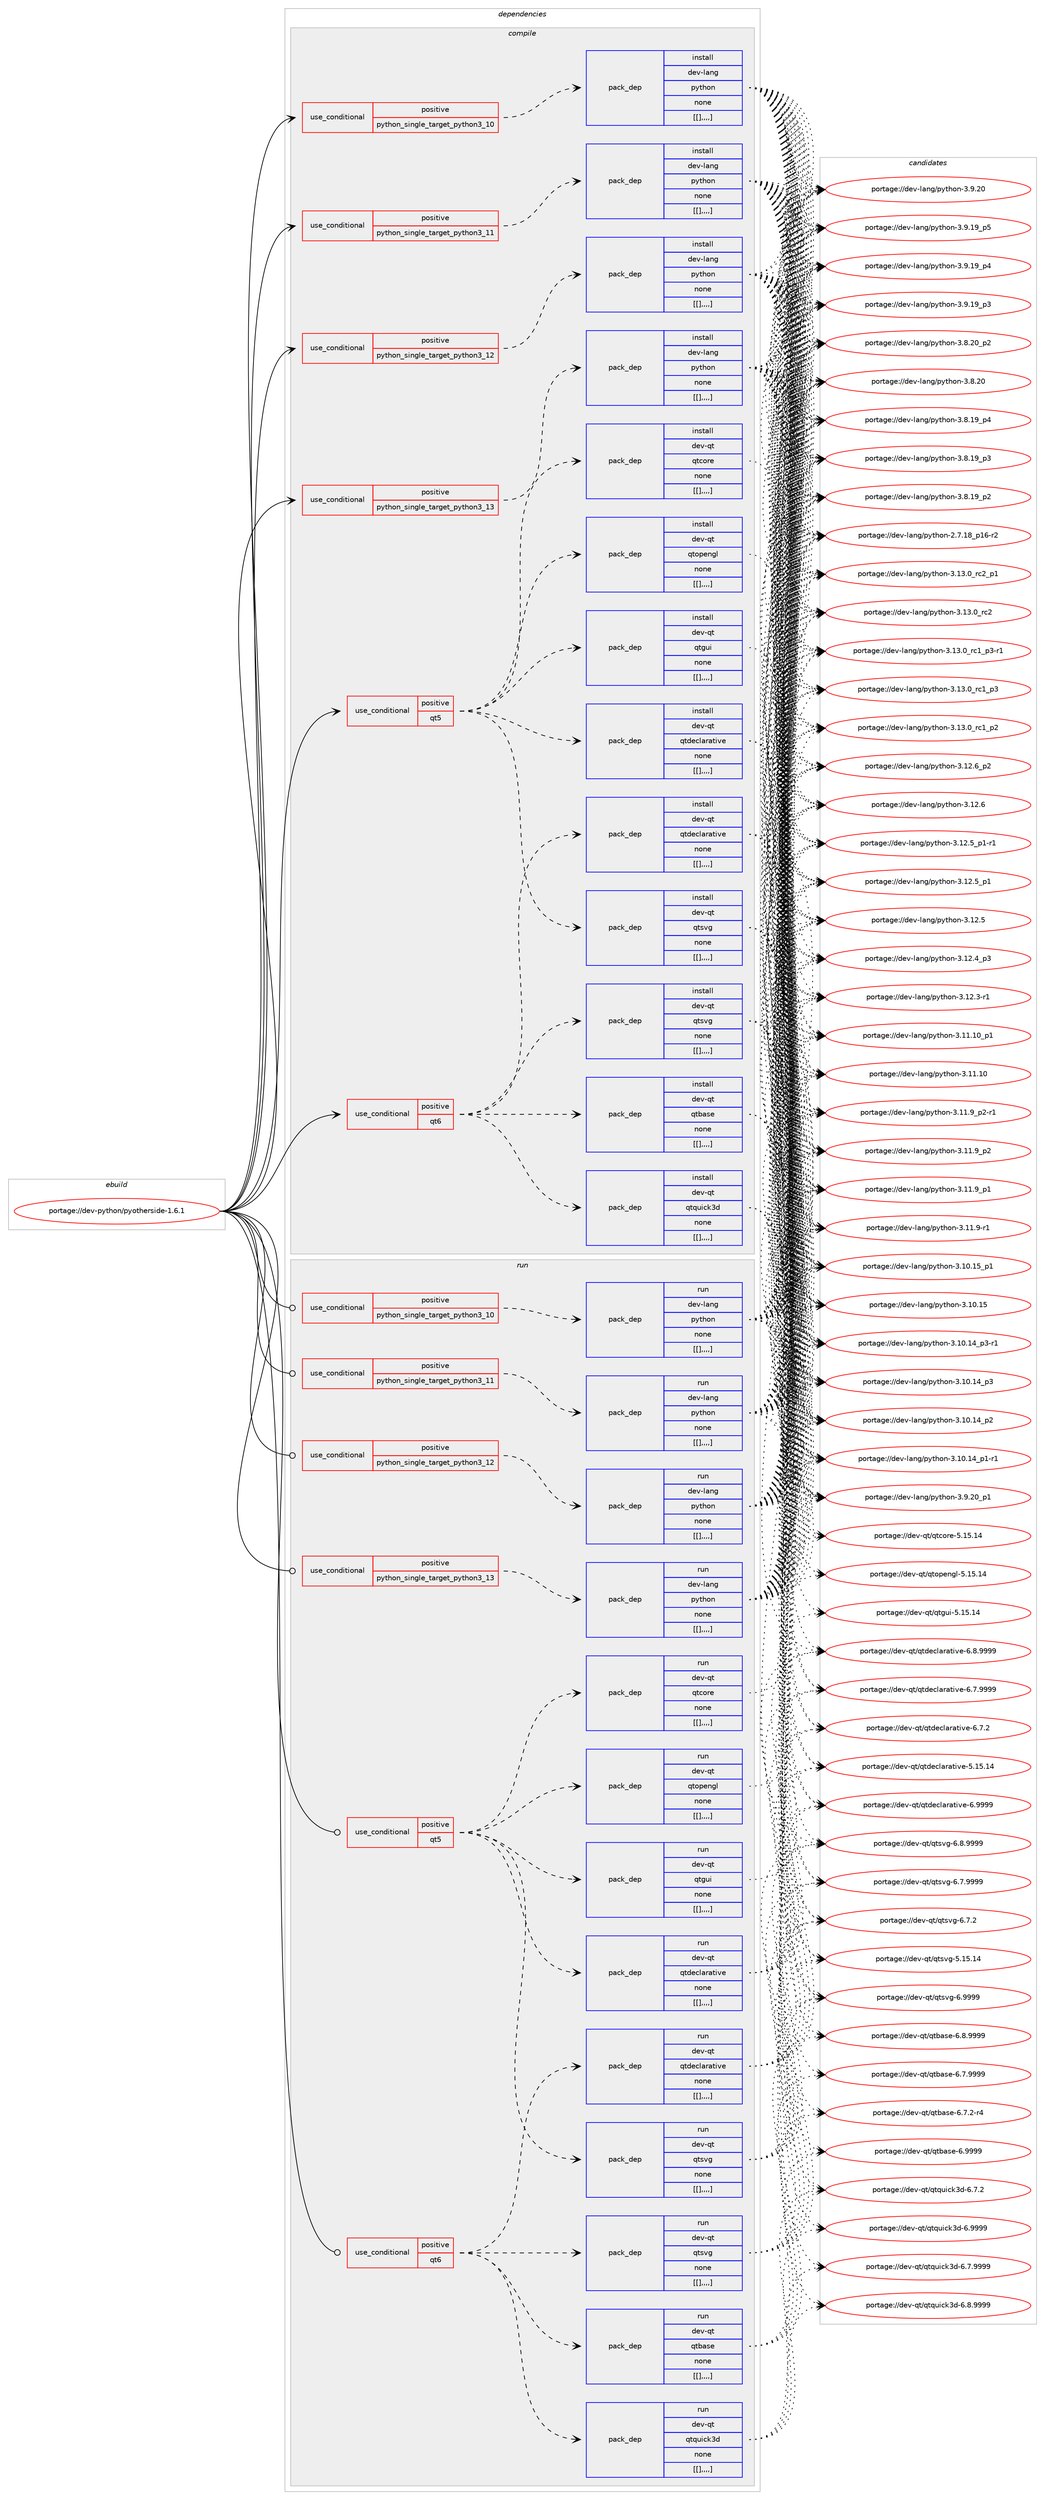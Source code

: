 digraph prolog {

# *************
# Graph options
# *************

newrank=true;
concentrate=true;
compound=true;
graph [rankdir=LR,fontname=Helvetica,fontsize=10,ranksep=1.5];#, ranksep=2.5, nodesep=0.2];
edge  [arrowhead=vee];
node  [fontname=Helvetica,fontsize=10];

# **********
# The ebuild
# **********

subgraph cluster_leftcol {
color=gray;
label=<<i>ebuild</i>>;
id [label="portage://dev-python/pyotherside-1.6.1", color=red, width=4, href="../dev-python/pyotherside-1.6.1.svg"];
}

# ****************
# The dependencies
# ****************

subgraph cluster_midcol {
color=gray;
label=<<i>dependencies</i>>;
subgraph cluster_compile {
fillcolor="#eeeeee";
style=filled;
label=<<i>compile</i>>;
subgraph cond38746 {
dependency160019 [label=<<TABLE BORDER="0" CELLBORDER="1" CELLSPACING="0" CELLPADDING="4"><TR><TD ROWSPAN="3" CELLPADDING="10">use_conditional</TD></TR><TR><TD>positive</TD></TR><TR><TD>python_single_target_python3_10</TD></TR></TABLE>>, shape=none, color=red];
subgraph pack120048 {
dependency160020 [label=<<TABLE BORDER="0" CELLBORDER="1" CELLSPACING="0" CELLPADDING="4" WIDTH="220"><TR><TD ROWSPAN="6" CELLPADDING="30">pack_dep</TD></TR><TR><TD WIDTH="110">install</TD></TR><TR><TD>dev-lang</TD></TR><TR><TD>python</TD></TR><TR><TD>none</TD></TR><TR><TD>[[],,,,]</TD></TR></TABLE>>, shape=none, color=blue];
}
dependency160019:e -> dependency160020:w [weight=20,style="dashed",arrowhead="vee"];
}
id:e -> dependency160019:w [weight=20,style="solid",arrowhead="vee"];
subgraph cond38747 {
dependency160021 [label=<<TABLE BORDER="0" CELLBORDER="1" CELLSPACING="0" CELLPADDING="4"><TR><TD ROWSPAN="3" CELLPADDING="10">use_conditional</TD></TR><TR><TD>positive</TD></TR><TR><TD>python_single_target_python3_11</TD></TR></TABLE>>, shape=none, color=red];
subgraph pack120049 {
dependency160022 [label=<<TABLE BORDER="0" CELLBORDER="1" CELLSPACING="0" CELLPADDING="4" WIDTH="220"><TR><TD ROWSPAN="6" CELLPADDING="30">pack_dep</TD></TR><TR><TD WIDTH="110">install</TD></TR><TR><TD>dev-lang</TD></TR><TR><TD>python</TD></TR><TR><TD>none</TD></TR><TR><TD>[[],,,,]</TD></TR></TABLE>>, shape=none, color=blue];
}
dependency160021:e -> dependency160022:w [weight=20,style="dashed",arrowhead="vee"];
}
id:e -> dependency160021:w [weight=20,style="solid",arrowhead="vee"];
subgraph cond38748 {
dependency160023 [label=<<TABLE BORDER="0" CELLBORDER="1" CELLSPACING="0" CELLPADDING="4"><TR><TD ROWSPAN="3" CELLPADDING="10">use_conditional</TD></TR><TR><TD>positive</TD></TR><TR><TD>python_single_target_python3_12</TD></TR></TABLE>>, shape=none, color=red];
subgraph pack120050 {
dependency160024 [label=<<TABLE BORDER="0" CELLBORDER="1" CELLSPACING="0" CELLPADDING="4" WIDTH="220"><TR><TD ROWSPAN="6" CELLPADDING="30">pack_dep</TD></TR><TR><TD WIDTH="110">install</TD></TR><TR><TD>dev-lang</TD></TR><TR><TD>python</TD></TR><TR><TD>none</TD></TR><TR><TD>[[],,,,]</TD></TR></TABLE>>, shape=none, color=blue];
}
dependency160023:e -> dependency160024:w [weight=20,style="dashed",arrowhead="vee"];
}
id:e -> dependency160023:w [weight=20,style="solid",arrowhead="vee"];
subgraph cond38749 {
dependency160025 [label=<<TABLE BORDER="0" CELLBORDER="1" CELLSPACING="0" CELLPADDING="4"><TR><TD ROWSPAN="3" CELLPADDING="10">use_conditional</TD></TR><TR><TD>positive</TD></TR><TR><TD>python_single_target_python3_13</TD></TR></TABLE>>, shape=none, color=red];
subgraph pack120051 {
dependency160026 [label=<<TABLE BORDER="0" CELLBORDER="1" CELLSPACING="0" CELLPADDING="4" WIDTH="220"><TR><TD ROWSPAN="6" CELLPADDING="30">pack_dep</TD></TR><TR><TD WIDTH="110">install</TD></TR><TR><TD>dev-lang</TD></TR><TR><TD>python</TD></TR><TR><TD>none</TD></TR><TR><TD>[[],,,,]</TD></TR></TABLE>>, shape=none, color=blue];
}
dependency160025:e -> dependency160026:w [weight=20,style="dashed",arrowhead="vee"];
}
id:e -> dependency160025:w [weight=20,style="solid",arrowhead="vee"];
subgraph cond38750 {
dependency160027 [label=<<TABLE BORDER="0" CELLBORDER="1" CELLSPACING="0" CELLPADDING="4"><TR><TD ROWSPAN="3" CELLPADDING="10">use_conditional</TD></TR><TR><TD>positive</TD></TR><TR><TD>qt5</TD></TR></TABLE>>, shape=none, color=red];
subgraph pack120052 {
dependency160028 [label=<<TABLE BORDER="0" CELLBORDER="1" CELLSPACING="0" CELLPADDING="4" WIDTH="220"><TR><TD ROWSPAN="6" CELLPADDING="30">pack_dep</TD></TR><TR><TD WIDTH="110">install</TD></TR><TR><TD>dev-qt</TD></TR><TR><TD>qtcore</TD></TR><TR><TD>none</TD></TR><TR><TD>[[],,,,]</TD></TR></TABLE>>, shape=none, color=blue];
}
dependency160027:e -> dependency160028:w [weight=20,style="dashed",arrowhead="vee"];
subgraph pack120053 {
dependency160029 [label=<<TABLE BORDER="0" CELLBORDER="1" CELLSPACING="0" CELLPADDING="4" WIDTH="220"><TR><TD ROWSPAN="6" CELLPADDING="30">pack_dep</TD></TR><TR><TD WIDTH="110">install</TD></TR><TR><TD>dev-qt</TD></TR><TR><TD>qtdeclarative</TD></TR><TR><TD>none</TD></TR><TR><TD>[[],,,,]</TD></TR></TABLE>>, shape=none, color=blue];
}
dependency160027:e -> dependency160029:w [weight=20,style="dashed",arrowhead="vee"];
subgraph pack120054 {
dependency160030 [label=<<TABLE BORDER="0" CELLBORDER="1" CELLSPACING="0" CELLPADDING="4" WIDTH="220"><TR><TD ROWSPAN="6" CELLPADDING="30">pack_dep</TD></TR><TR><TD WIDTH="110">install</TD></TR><TR><TD>dev-qt</TD></TR><TR><TD>qtgui</TD></TR><TR><TD>none</TD></TR><TR><TD>[[],,,,]</TD></TR></TABLE>>, shape=none, color=blue];
}
dependency160027:e -> dependency160030:w [weight=20,style="dashed",arrowhead="vee"];
subgraph pack120055 {
dependency160031 [label=<<TABLE BORDER="0" CELLBORDER="1" CELLSPACING="0" CELLPADDING="4" WIDTH="220"><TR><TD ROWSPAN="6" CELLPADDING="30">pack_dep</TD></TR><TR><TD WIDTH="110">install</TD></TR><TR><TD>dev-qt</TD></TR><TR><TD>qtopengl</TD></TR><TR><TD>none</TD></TR><TR><TD>[[],,,,]</TD></TR></TABLE>>, shape=none, color=blue];
}
dependency160027:e -> dependency160031:w [weight=20,style="dashed",arrowhead="vee"];
subgraph pack120056 {
dependency160032 [label=<<TABLE BORDER="0" CELLBORDER="1" CELLSPACING="0" CELLPADDING="4" WIDTH="220"><TR><TD ROWSPAN="6" CELLPADDING="30">pack_dep</TD></TR><TR><TD WIDTH="110">install</TD></TR><TR><TD>dev-qt</TD></TR><TR><TD>qtsvg</TD></TR><TR><TD>none</TD></TR><TR><TD>[[],,,,]</TD></TR></TABLE>>, shape=none, color=blue];
}
dependency160027:e -> dependency160032:w [weight=20,style="dashed",arrowhead="vee"];
}
id:e -> dependency160027:w [weight=20,style="solid",arrowhead="vee"];
subgraph cond38751 {
dependency160033 [label=<<TABLE BORDER="0" CELLBORDER="1" CELLSPACING="0" CELLPADDING="4"><TR><TD ROWSPAN="3" CELLPADDING="10">use_conditional</TD></TR><TR><TD>positive</TD></TR><TR><TD>qt6</TD></TR></TABLE>>, shape=none, color=red];
subgraph pack120057 {
dependency160034 [label=<<TABLE BORDER="0" CELLBORDER="1" CELLSPACING="0" CELLPADDING="4" WIDTH="220"><TR><TD ROWSPAN="6" CELLPADDING="30">pack_dep</TD></TR><TR><TD WIDTH="110">install</TD></TR><TR><TD>dev-qt</TD></TR><TR><TD>qtbase</TD></TR><TR><TD>none</TD></TR><TR><TD>[[],,,,]</TD></TR></TABLE>>, shape=none, color=blue];
}
dependency160033:e -> dependency160034:w [weight=20,style="dashed",arrowhead="vee"];
subgraph pack120058 {
dependency160035 [label=<<TABLE BORDER="0" CELLBORDER="1" CELLSPACING="0" CELLPADDING="4" WIDTH="220"><TR><TD ROWSPAN="6" CELLPADDING="30">pack_dep</TD></TR><TR><TD WIDTH="110">install</TD></TR><TR><TD>dev-qt</TD></TR><TR><TD>qtdeclarative</TD></TR><TR><TD>none</TD></TR><TR><TD>[[],,,,]</TD></TR></TABLE>>, shape=none, color=blue];
}
dependency160033:e -> dependency160035:w [weight=20,style="dashed",arrowhead="vee"];
subgraph pack120059 {
dependency160036 [label=<<TABLE BORDER="0" CELLBORDER="1" CELLSPACING="0" CELLPADDING="4" WIDTH="220"><TR><TD ROWSPAN="6" CELLPADDING="30">pack_dep</TD></TR><TR><TD WIDTH="110">install</TD></TR><TR><TD>dev-qt</TD></TR><TR><TD>qtquick3d</TD></TR><TR><TD>none</TD></TR><TR><TD>[[],,,,]</TD></TR></TABLE>>, shape=none, color=blue];
}
dependency160033:e -> dependency160036:w [weight=20,style="dashed",arrowhead="vee"];
subgraph pack120060 {
dependency160037 [label=<<TABLE BORDER="0" CELLBORDER="1" CELLSPACING="0" CELLPADDING="4" WIDTH="220"><TR><TD ROWSPAN="6" CELLPADDING="30">pack_dep</TD></TR><TR><TD WIDTH="110">install</TD></TR><TR><TD>dev-qt</TD></TR><TR><TD>qtsvg</TD></TR><TR><TD>none</TD></TR><TR><TD>[[],,,,]</TD></TR></TABLE>>, shape=none, color=blue];
}
dependency160033:e -> dependency160037:w [weight=20,style="dashed",arrowhead="vee"];
}
id:e -> dependency160033:w [weight=20,style="solid",arrowhead="vee"];
}
subgraph cluster_compileandrun {
fillcolor="#eeeeee";
style=filled;
label=<<i>compile and run</i>>;
}
subgraph cluster_run {
fillcolor="#eeeeee";
style=filled;
label=<<i>run</i>>;
subgraph cond38752 {
dependency160038 [label=<<TABLE BORDER="0" CELLBORDER="1" CELLSPACING="0" CELLPADDING="4"><TR><TD ROWSPAN="3" CELLPADDING="10">use_conditional</TD></TR><TR><TD>positive</TD></TR><TR><TD>python_single_target_python3_10</TD></TR></TABLE>>, shape=none, color=red];
subgraph pack120061 {
dependency160039 [label=<<TABLE BORDER="0" CELLBORDER="1" CELLSPACING="0" CELLPADDING="4" WIDTH="220"><TR><TD ROWSPAN="6" CELLPADDING="30">pack_dep</TD></TR><TR><TD WIDTH="110">run</TD></TR><TR><TD>dev-lang</TD></TR><TR><TD>python</TD></TR><TR><TD>none</TD></TR><TR><TD>[[],,,,]</TD></TR></TABLE>>, shape=none, color=blue];
}
dependency160038:e -> dependency160039:w [weight=20,style="dashed",arrowhead="vee"];
}
id:e -> dependency160038:w [weight=20,style="solid",arrowhead="odot"];
subgraph cond38753 {
dependency160040 [label=<<TABLE BORDER="0" CELLBORDER="1" CELLSPACING="0" CELLPADDING="4"><TR><TD ROWSPAN="3" CELLPADDING="10">use_conditional</TD></TR><TR><TD>positive</TD></TR><TR><TD>python_single_target_python3_11</TD></TR></TABLE>>, shape=none, color=red];
subgraph pack120062 {
dependency160041 [label=<<TABLE BORDER="0" CELLBORDER="1" CELLSPACING="0" CELLPADDING="4" WIDTH="220"><TR><TD ROWSPAN="6" CELLPADDING="30">pack_dep</TD></TR><TR><TD WIDTH="110">run</TD></TR><TR><TD>dev-lang</TD></TR><TR><TD>python</TD></TR><TR><TD>none</TD></TR><TR><TD>[[],,,,]</TD></TR></TABLE>>, shape=none, color=blue];
}
dependency160040:e -> dependency160041:w [weight=20,style="dashed",arrowhead="vee"];
}
id:e -> dependency160040:w [weight=20,style="solid",arrowhead="odot"];
subgraph cond38754 {
dependency160042 [label=<<TABLE BORDER="0" CELLBORDER="1" CELLSPACING="0" CELLPADDING="4"><TR><TD ROWSPAN="3" CELLPADDING="10">use_conditional</TD></TR><TR><TD>positive</TD></TR><TR><TD>python_single_target_python3_12</TD></TR></TABLE>>, shape=none, color=red];
subgraph pack120063 {
dependency160043 [label=<<TABLE BORDER="0" CELLBORDER="1" CELLSPACING="0" CELLPADDING="4" WIDTH="220"><TR><TD ROWSPAN="6" CELLPADDING="30">pack_dep</TD></TR><TR><TD WIDTH="110">run</TD></TR><TR><TD>dev-lang</TD></TR><TR><TD>python</TD></TR><TR><TD>none</TD></TR><TR><TD>[[],,,,]</TD></TR></TABLE>>, shape=none, color=blue];
}
dependency160042:e -> dependency160043:w [weight=20,style="dashed",arrowhead="vee"];
}
id:e -> dependency160042:w [weight=20,style="solid",arrowhead="odot"];
subgraph cond38755 {
dependency160044 [label=<<TABLE BORDER="0" CELLBORDER="1" CELLSPACING="0" CELLPADDING="4"><TR><TD ROWSPAN="3" CELLPADDING="10">use_conditional</TD></TR><TR><TD>positive</TD></TR><TR><TD>python_single_target_python3_13</TD></TR></TABLE>>, shape=none, color=red];
subgraph pack120064 {
dependency160045 [label=<<TABLE BORDER="0" CELLBORDER="1" CELLSPACING="0" CELLPADDING="4" WIDTH="220"><TR><TD ROWSPAN="6" CELLPADDING="30">pack_dep</TD></TR><TR><TD WIDTH="110">run</TD></TR><TR><TD>dev-lang</TD></TR><TR><TD>python</TD></TR><TR><TD>none</TD></TR><TR><TD>[[],,,,]</TD></TR></TABLE>>, shape=none, color=blue];
}
dependency160044:e -> dependency160045:w [weight=20,style="dashed",arrowhead="vee"];
}
id:e -> dependency160044:w [weight=20,style="solid",arrowhead="odot"];
subgraph cond38756 {
dependency160046 [label=<<TABLE BORDER="0" CELLBORDER="1" CELLSPACING="0" CELLPADDING="4"><TR><TD ROWSPAN="3" CELLPADDING="10">use_conditional</TD></TR><TR><TD>positive</TD></TR><TR><TD>qt5</TD></TR></TABLE>>, shape=none, color=red];
subgraph pack120065 {
dependency160047 [label=<<TABLE BORDER="0" CELLBORDER="1" CELLSPACING="0" CELLPADDING="4" WIDTH="220"><TR><TD ROWSPAN="6" CELLPADDING="30">pack_dep</TD></TR><TR><TD WIDTH="110">run</TD></TR><TR><TD>dev-qt</TD></TR><TR><TD>qtcore</TD></TR><TR><TD>none</TD></TR><TR><TD>[[],,,,]</TD></TR></TABLE>>, shape=none, color=blue];
}
dependency160046:e -> dependency160047:w [weight=20,style="dashed",arrowhead="vee"];
subgraph pack120066 {
dependency160048 [label=<<TABLE BORDER="0" CELLBORDER="1" CELLSPACING="0" CELLPADDING="4" WIDTH="220"><TR><TD ROWSPAN="6" CELLPADDING="30">pack_dep</TD></TR><TR><TD WIDTH="110">run</TD></TR><TR><TD>dev-qt</TD></TR><TR><TD>qtdeclarative</TD></TR><TR><TD>none</TD></TR><TR><TD>[[],,,,]</TD></TR></TABLE>>, shape=none, color=blue];
}
dependency160046:e -> dependency160048:w [weight=20,style="dashed",arrowhead="vee"];
subgraph pack120067 {
dependency160049 [label=<<TABLE BORDER="0" CELLBORDER="1" CELLSPACING="0" CELLPADDING="4" WIDTH="220"><TR><TD ROWSPAN="6" CELLPADDING="30">pack_dep</TD></TR><TR><TD WIDTH="110">run</TD></TR><TR><TD>dev-qt</TD></TR><TR><TD>qtgui</TD></TR><TR><TD>none</TD></TR><TR><TD>[[],,,,]</TD></TR></TABLE>>, shape=none, color=blue];
}
dependency160046:e -> dependency160049:w [weight=20,style="dashed",arrowhead="vee"];
subgraph pack120068 {
dependency160050 [label=<<TABLE BORDER="0" CELLBORDER="1" CELLSPACING="0" CELLPADDING="4" WIDTH="220"><TR><TD ROWSPAN="6" CELLPADDING="30">pack_dep</TD></TR><TR><TD WIDTH="110">run</TD></TR><TR><TD>dev-qt</TD></TR><TR><TD>qtopengl</TD></TR><TR><TD>none</TD></TR><TR><TD>[[],,,,]</TD></TR></TABLE>>, shape=none, color=blue];
}
dependency160046:e -> dependency160050:w [weight=20,style="dashed",arrowhead="vee"];
subgraph pack120069 {
dependency160051 [label=<<TABLE BORDER="0" CELLBORDER="1" CELLSPACING="0" CELLPADDING="4" WIDTH="220"><TR><TD ROWSPAN="6" CELLPADDING="30">pack_dep</TD></TR><TR><TD WIDTH="110">run</TD></TR><TR><TD>dev-qt</TD></TR><TR><TD>qtsvg</TD></TR><TR><TD>none</TD></TR><TR><TD>[[],,,,]</TD></TR></TABLE>>, shape=none, color=blue];
}
dependency160046:e -> dependency160051:w [weight=20,style="dashed",arrowhead="vee"];
}
id:e -> dependency160046:w [weight=20,style="solid",arrowhead="odot"];
subgraph cond38757 {
dependency160052 [label=<<TABLE BORDER="0" CELLBORDER="1" CELLSPACING="0" CELLPADDING="4"><TR><TD ROWSPAN="3" CELLPADDING="10">use_conditional</TD></TR><TR><TD>positive</TD></TR><TR><TD>qt6</TD></TR></TABLE>>, shape=none, color=red];
subgraph pack120070 {
dependency160053 [label=<<TABLE BORDER="0" CELLBORDER="1" CELLSPACING="0" CELLPADDING="4" WIDTH="220"><TR><TD ROWSPAN="6" CELLPADDING="30">pack_dep</TD></TR><TR><TD WIDTH="110">run</TD></TR><TR><TD>dev-qt</TD></TR><TR><TD>qtbase</TD></TR><TR><TD>none</TD></TR><TR><TD>[[],,,,]</TD></TR></TABLE>>, shape=none, color=blue];
}
dependency160052:e -> dependency160053:w [weight=20,style="dashed",arrowhead="vee"];
subgraph pack120071 {
dependency160054 [label=<<TABLE BORDER="0" CELLBORDER="1" CELLSPACING="0" CELLPADDING="4" WIDTH="220"><TR><TD ROWSPAN="6" CELLPADDING="30">pack_dep</TD></TR><TR><TD WIDTH="110">run</TD></TR><TR><TD>dev-qt</TD></TR><TR><TD>qtdeclarative</TD></TR><TR><TD>none</TD></TR><TR><TD>[[],,,,]</TD></TR></TABLE>>, shape=none, color=blue];
}
dependency160052:e -> dependency160054:w [weight=20,style="dashed",arrowhead="vee"];
subgraph pack120072 {
dependency160055 [label=<<TABLE BORDER="0" CELLBORDER="1" CELLSPACING="0" CELLPADDING="4" WIDTH="220"><TR><TD ROWSPAN="6" CELLPADDING="30">pack_dep</TD></TR><TR><TD WIDTH="110">run</TD></TR><TR><TD>dev-qt</TD></TR><TR><TD>qtquick3d</TD></TR><TR><TD>none</TD></TR><TR><TD>[[],,,,]</TD></TR></TABLE>>, shape=none, color=blue];
}
dependency160052:e -> dependency160055:w [weight=20,style="dashed",arrowhead="vee"];
subgraph pack120073 {
dependency160056 [label=<<TABLE BORDER="0" CELLBORDER="1" CELLSPACING="0" CELLPADDING="4" WIDTH="220"><TR><TD ROWSPAN="6" CELLPADDING="30">pack_dep</TD></TR><TR><TD WIDTH="110">run</TD></TR><TR><TD>dev-qt</TD></TR><TR><TD>qtsvg</TD></TR><TR><TD>none</TD></TR><TR><TD>[[],,,,]</TD></TR></TABLE>>, shape=none, color=blue];
}
dependency160052:e -> dependency160056:w [weight=20,style="dashed",arrowhead="vee"];
}
id:e -> dependency160052:w [weight=20,style="solid",arrowhead="odot"];
}
}

# **************
# The candidates
# **************

subgraph cluster_choices {
rank=same;
color=gray;
label=<<i>candidates</i>>;

subgraph choice120048 {
color=black;
nodesep=1;
choice100101118451089711010347112121116104111110455146495146489511499509511249 [label="portage://dev-lang/python-3.13.0_rc2_p1", color=red, width=4,href="../dev-lang/python-3.13.0_rc2_p1.svg"];
choice10010111845108971101034711212111610411111045514649514648951149950 [label="portage://dev-lang/python-3.13.0_rc2", color=red, width=4,href="../dev-lang/python-3.13.0_rc2.svg"];
choice1001011184510897110103471121211161041111104551464951464895114994995112514511449 [label="portage://dev-lang/python-3.13.0_rc1_p3-r1", color=red, width=4,href="../dev-lang/python-3.13.0_rc1_p3-r1.svg"];
choice100101118451089711010347112121116104111110455146495146489511499499511251 [label="portage://dev-lang/python-3.13.0_rc1_p3", color=red, width=4,href="../dev-lang/python-3.13.0_rc1_p3.svg"];
choice100101118451089711010347112121116104111110455146495146489511499499511250 [label="portage://dev-lang/python-3.13.0_rc1_p2", color=red, width=4,href="../dev-lang/python-3.13.0_rc1_p2.svg"];
choice100101118451089711010347112121116104111110455146495046549511250 [label="portage://dev-lang/python-3.12.6_p2", color=red, width=4,href="../dev-lang/python-3.12.6_p2.svg"];
choice10010111845108971101034711212111610411111045514649504654 [label="portage://dev-lang/python-3.12.6", color=red, width=4,href="../dev-lang/python-3.12.6.svg"];
choice1001011184510897110103471121211161041111104551464950465395112494511449 [label="portage://dev-lang/python-3.12.5_p1-r1", color=red, width=4,href="../dev-lang/python-3.12.5_p1-r1.svg"];
choice100101118451089711010347112121116104111110455146495046539511249 [label="portage://dev-lang/python-3.12.5_p1", color=red, width=4,href="../dev-lang/python-3.12.5_p1.svg"];
choice10010111845108971101034711212111610411111045514649504653 [label="portage://dev-lang/python-3.12.5", color=red, width=4,href="../dev-lang/python-3.12.5.svg"];
choice100101118451089711010347112121116104111110455146495046529511251 [label="portage://dev-lang/python-3.12.4_p3", color=red, width=4,href="../dev-lang/python-3.12.4_p3.svg"];
choice100101118451089711010347112121116104111110455146495046514511449 [label="portage://dev-lang/python-3.12.3-r1", color=red, width=4,href="../dev-lang/python-3.12.3-r1.svg"];
choice10010111845108971101034711212111610411111045514649494649489511249 [label="portage://dev-lang/python-3.11.10_p1", color=red, width=4,href="../dev-lang/python-3.11.10_p1.svg"];
choice1001011184510897110103471121211161041111104551464949464948 [label="portage://dev-lang/python-3.11.10", color=red, width=4,href="../dev-lang/python-3.11.10.svg"];
choice1001011184510897110103471121211161041111104551464949465795112504511449 [label="portage://dev-lang/python-3.11.9_p2-r1", color=red, width=4,href="../dev-lang/python-3.11.9_p2-r1.svg"];
choice100101118451089711010347112121116104111110455146494946579511250 [label="portage://dev-lang/python-3.11.9_p2", color=red, width=4,href="../dev-lang/python-3.11.9_p2.svg"];
choice100101118451089711010347112121116104111110455146494946579511249 [label="portage://dev-lang/python-3.11.9_p1", color=red, width=4,href="../dev-lang/python-3.11.9_p1.svg"];
choice100101118451089711010347112121116104111110455146494946574511449 [label="portage://dev-lang/python-3.11.9-r1", color=red, width=4,href="../dev-lang/python-3.11.9-r1.svg"];
choice10010111845108971101034711212111610411111045514649484649539511249 [label="portage://dev-lang/python-3.10.15_p1", color=red, width=4,href="../dev-lang/python-3.10.15_p1.svg"];
choice1001011184510897110103471121211161041111104551464948464953 [label="portage://dev-lang/python-3.10.15", color=red, width=4,href="../dev-lang/python-3.10.15.svg"];
choice100101118451089711010347112121116104111110455146494846495295112514511449 [label="portage://dev-lang/python-3.10.14_p3-r1", color=red, width=4,href="../dev-lang/python-3.10.14_p3-r1.svg"];
choice10010111845108971101034711212111610411111045514649484649529511251 [label="portage://dev-lang/python-3.10.14_p3", color=red, width=4,href="../dev-lang/python-3.10.14_p3.svg"];
choice10010111845108971101034711212111610411111045514649484649529511250 [label="portage://dev-lang/python-3.10.14_p2", color=red, width=4,href="../dev-lang/python-3.10.14_p2.svg"];
choice100101118451089711010347112121116104111110455146494846495295112494511449 [label="portage://dev-lang/python-3.10.14_p1-r1", color=red, width=4,href="../dev-lang/python-3.10.14_p1-r1.svg"];
choice100101118451089711010347112121116104111110455146574650489511249 [label="portage://dev-lang/python-3.9.20_p1", color=red, width=4,href="../dev-lang/python-3.9.20_p1.svg"];
choice10010111845108971101034711212111610411111045514657465048 [label="portage://dev-lang/python-3.9.20", color=red, width=4,href="../dev-lang/python-3.9.20.svg"];
choice100101118451089711010347112121116104111110455146574649579511253 [label="portage://dev-lang/python-3.9.19_p5", color=red, width=4,href="../dev-lang/python-3.9.19_p5.svg"];
choice100101118451089711010347112121116104111110455146574649579511252 [label="portage://dev-lang/python-3.9.19_p4", color=red, width=4,href="../dev-lang/python-3.9.19_p4.svg"];
choice100101118451089711010347112121116104111110455146574649579511251 [label="portage://dev-lang/python-3.9.19_p3", color=red, width=4,href="../dev-lang/python-3.9.19_p3.svg"];
choice100101118451089711010347112121116104111110455146564650489511250 [label="portage://dev-lang/python-3.8.20_p2", color=red, width=4,href="../dev-lang/python-3.8.20_p2.svg"];
choice10010111845108971101034711212111610411111045514656465048 [label="portage://dev-lang/python-3.8.20", color=red, width=4,href="../dev-lang/python-3.8.20.svg"];
choice100101118451089711010347112121116104111110455146564649579511252 [label="portage://dev-lang/python-3.8.19_p4", color=red, width=4,href="../dev-lang/python-3.8.19_p4.svg"];
choice100101118451089711010347112121116104111110455146564649579511251 [label="portage://dev-lang/python-3.8.19_p3", color=red, width=4,href="../dev-lang/python-3.8.19_p3.svg"];
choice100101118451089711010347112121116104111110455146564649579511250 [label="portage://dev-lang/python-3.8.19_p2", color=red, width=4,href="../dev-lang/python-3.8.19_p2.svg"];
choice100101118451089711010347112121116104111110455046554649569511249544511450 [label="portage://dev-lang/python-2.7.18_p16-r2", color=red, width=4,href="../dev-lang/python-2.7.18_p16-r2.svg"];
dependency160020:e -> choice100101118451089711010347112121116104111110455146495146489511499509511249:w [style=dotted,weight="100"];
dependency160020:e -> choice10010111845108971101034711212111610411111045514649514648951149950:w [style=dotted,weight="100"];
dependency160020:e -> choice1001011184510897110103471121211161041111104551464951464895114994995112514511449:w [style=dotted,weight="100"];
dependency160020:e -> choice100101118451089711010347112121116104111110455146495146489511499499511251:w [style=dotted,weight="100"];
dependency160020:e -> choice100101118451089711010347112121116104111110455146495146489511499499511250:w [style=dotted,weight="100"];
dependency160020:e -> choice100101118451089711010347112121116104111110455146495046549511250:w [style=dotted,weight="100"];
dependency160020:e -> choice10010111845108971101034711212111610411111045514649504654:w [style=dotted,weight="100"];
dependency160020:e -> choice1001011184510897110103471121211161041111104551464950465395112494511449:w [style=dotted,weight="100"];
dependency160020:e -> choice100101118451089711010347112121116104111110455146495046539511249:w [style=dotted,weight="100"];
dependency160020:e -> choice10010111845108971101034711212111610411111045514649504653:w [style=dotted,weight="100"];
dependency160020:e -> choice100101118451089711010347112121116104111110455146495046529511251:w [style=dotted,weight="100"];
dependency160020:e -> choice100101118451089711010347112121116104111110455146495046514511449:w [style=dotted,weight="100"];
dependency160020:e -> choice10010111845108971101034711212111610411111045514649494649489511249:w [style=dotted,weight="100"];
dependency160020:e -> choice1001011184510897110103471121211161041111104551464949464948:w [style=dotted,weight="100"];
dependency160020:e -> choice1001011184510897110103471121211161041111104551464949465795112504511449:w [style=dotted,weight="100"];
dependency160020:e -> choice100101118451089711010347112121116104111110455146494946579511250:w [style=dotted,weight="100"];
dependency160020:e -> choice100101118451089711010347112121116104111110455146494946579511249:w [style=dotted,weight="100"];
dependency160020:e -> choice100101118451089711010347112121116104111110455146494946574511449:w [style=dotted,weight="100"];
dependency160020:e -> choice10010111845108971101034711212111610411111045514649484649539511249:w [style=dotted,weight="100"];
dependency160020:e -> choice1001011184510897110103471121211161041111104551464948464953:w [style=dotted,weight="100"];
dependency160020:e -> choice100101118451089711010347112121116104111110455146494846495295112514511449:w [style=dotted,weight="100"];
dependency160020:e -> choice10010111845108971101034711212111610411111045514649484649529511251:w [style=dotted,weight="100"];
dependency160020:e -> choice10010111845108971101034711212111610411111045514649484649529511250:w [style=dotted,weight="100"];
dependency160020:e -> choice100101118451089711010347112121116104111110455146494846495295112494511449:w [style=dotted,weight="100"];
dependency160020:e -> choice100101118451089711010347112121116104111110455146574650489511249:w [style=dotted,weight="100"];
dependency160020:e -> choice10010111845108971101034711212111610411111045514657465048:w [style=dotted,weight="100"];
dependency160020:e -> choice100101118451089711010347112121116104111110455146574649579511253:w [style=dotted,weight="100"];
dependency160020:e -> choice100101118451089711010347112121116104111110455146574649579511252:w [style=dotted,weight="100"];
dependency160020:e -> choice100101118451089711010347112121116104111110455146574649579511251:w [style=dotted,weight="100"];
dependency160020:e -> choice100101118451089711010347112121116104111110455146564650489511250:w [style=dotted,weight="100"];
dependency160020:e -> choice10010111845108971101034711212111610411111045514656465048:w [style=dotted,weight="100"];
dependency160020:e -> choice100101118451089711010347112121116104111110455146564649579511252:w [style=dotted,weight="100"];
dependency160020:e -> choice100101118451089711010347112121116104111110455146564649579511251:w [style=dotted,weight="100"];
dependency160020:e -> choice100101118451089711010347112121116104111110455146564649579511250:w [style=dotted,weight="100"];
dependency160020:e -> choice100101118451089711010347112121116104111110455046554649569511249544511450:w [style=dotted,weight="100"];
}
subgraph choice120049 {
color=black;
nodesep=1;
choice100101118451089711010347112121116104111110455146495146489511499509511249 [label="portage://dev-lang/python-3.13.0_rc2_p1", color=red, width=4,href="../dev-lang/python-3.13.0_rc2_p1.svg"];
choice10010111845108971101034711212111610411111045514649514648951149950 [label="portage://dev-lang/python-3.13.0_rc2", color=red, width=4,href="../dev-lang/python-3.13.0_rc2.svg"];
choice1001011184510897110103471121211161041111104551464951464895114994995112514511449 [label="portage://dev-lang/python-3.13.0_rc1_p3-r1", color=red, width=4,href="../dev-lang/python-3.13.0_rc1_p3-r1.svg"];
choice100101118451089711010347112121116104111110455146495146489511499499511251 [label="portage://dev-lang/python-3.13.0_rc1_p3", color=red, width=4,href="../dev-lang/python-3.13.0_rc1_p3.svg"];
choice100101118451089711010347112121116104111110455146495146489511499499511250 [label="portage://dev-lang/python-3.13.0_rc1_p2", color=red, width=4,href="../dev-lang/python-3.13.0_rc1_p2.svg"];
choice100101118451089711010347112121116104111110455146495046549511250 [label="portage://dev-lang/python-3.12.6_p2", color=red, width=4,href="../dev-lang/python-3.12.6_p2.svg"];
choice10010111845108971101034711212111610411111045514649504654 [label="portage://dev-lang/python-3.12.6", color=red, width=4,href="../dev-lang/python-3.12.6.svg"];
choice1001011184510897110103471121211161041111104551464950465395112494511449 [label="portage://dev-lang/python-3.12.5_p1-r1", color=red, width=4,href="../dev-lang/python-3.12.5_p1-r1.svg"];
choice100101118451089711010347112121116104111110455146495046539511249 [label="portage://dev-lang/python-3.12.5_p1", color=red, width=4,href="../dev-lang/python-3.12.5_p1.svg"];
choice10010111845108971101034711212111610411111045514649504653 [label="portage://dev-lang/python-3.12.5", color=red, width=4,href="../dev-lang/python-3.12.5.svg"];
choice100101118451089711010347112121116104111110455146495046529511251 [label="portage://dev-lang/python-3.12.4_p3", color=red, width=4,href="../dev-lang/python-3.12.4_p3.svg"];
choice100101118451089711010347112121116104111110455146495046514511449 [label="portage://dev-lang/python-3.12.3-r1", color=red, width=4,href="../dev-lang/python-3.12.3-r1.svg"];
choice10010111845108971101034711212111610411111045514649494649489511249 [label="portage://dev-lang/python-3.11.10_p1", color=red, width=4,href="../dev-lang/python-3.11.10_p1.svg"];
choice1001011184510897110103471121211161041111104551464949464948 [label="portage://dev-lang/python-3.11.10", color=red, width=4,href="../dev-lang/python-3.11.10.svg"];
choice1001011184510897110103471121211161041111104551464949465795112504511449 [label="portage://dev-lang/python-3.11.9_p2-r1", color=red, width=4,href="../dev-lang/python-3.11.9_p2-r1.svg"];
choice100101118451089711010347112121116104111110455146494946579511250 [label="portage://dev-lang/python-3.11.9_p2", color=red, width=4,href="../dev-lang/python-3.11.9_p2.svg"];
choice100101118451089711010347112121116104111110455146494946579511249 [label="portage://dev-lang/python-3.11.9_p1", color=red, width=4,href="../dev-lang/python-3.11.9_p1.svg"];
choice100101118451089711010347112121116104111110455146494946574511449 [label="portage://dev-lang/python-3.11.9-r1", color=red, width=4,href="../dev-lang/python-3.11.9-r1.svg"];
choice10010111845108971101034711212111610411111045514649484649539511249 [label="portage://dev-lang/python-3.10.15_p1", color=red, width=4,href="../dev-lang/python-3.10.15_p1.svg"];
choice1001011184510897110103471121211161041111104551464948464953 [label="portage://dev-lang/python-3.10.15", color=red, width=4,href="../dev-lang/python-3.10.15.svg"];
choice100101118451089711010347112121116104111110455146494846495295112514511449 [label="portage://dev-lang/python-3.10.14_p3-r1", color=red, width=4,href="../dev-lang/python-3.10.14_p3-r1.svg"];
choice10010111845108971101034711212111610411111045514649484649529511251 [label="portage://dev-lang/python-3.10.14_p3", color=red, width=4,href="../dev-lang/python-3.10.14_p3.svg"];
choice10010111845108971101034711212111610411111045514649484649529511250 [label="portage://dev-lang/python-3.10.14_p2", color=red, width=4,href="../dev-lang/python-3.10.14_p2.svg"];
choice100101118451089711010347112121116104111110455146494846495295112494511449 [label="portage://dev-lang/python-3.10.14_p1-r1", color=red, width=4,href="../dev-lang/python-3.10.14_p1-r1.svg"];
choice100101118451089711010347112121116104111110455146574650489511249 [label="portage://dev-lang/python-3.9.20_p1", color=red, width=4,href="../dev-lang/python-3.9.20_p1.svg"];
choice10010111845108971101034711212111610411111045514657465048 [label="portage://dev-lang/python-3.9.20", color=red, width=4,href="../dev-lang/python-3.9.20.svg"];
choice100101118451089711010347112121116104111110455146574649579511253 [label="portage://dev-lang/python-3.9.19_p5", color=red, width=4,href="../dev-lang/python-3.9.19_p5.svg"];
choice100101118451089711010347112121116104111110455146574649579511252 [label="portage://dev-lang/python-3.9.19_p4", color=red, width=4,href="../dev-lang/python-3.9.19_p4.svg"];
choice100101118451089711010347112121116104111110455146574649579511251 [label="portage://dev-lang/python-3.9.19_p3", color=red, width=4,href="../dev-lang/python-3.9.19_p3.svg"];
choice100101118451089711010347112121116104111110455146564650489511250 [label="portage://dev-lang/python-3.8.20_p2", color=red, width=4,href="../dev-lang/python-3.8.20_p2.svg"];
choice10010111845108971101034711212111610411111045514656465048 [label="portage://dev-lang/python-3.8.20", color=red, width=4,href="../dev-lang/python-3.8.20.svg"];
choice100101118451089711010347112121116104111110455146564649579511252 [label="portage://dev-lang/python-3.8.19_p4", color=red, width=4,href="../dev-lang/python-3.8.19_p4.svg"];
choice100101118451089711010347112121116104111110455146564649579511251 [label="portage://dev-lang/python-3.8.19_p3", color=red, width=4,href="../dev-lang/python-3.8.19_p3.svg"];
choice100101118451089711010347112121116104111110455146564649579511250 [label="portage://dev-lang/python-3.8.19_p2", color=red, width=4,href="../dev-lang/python-3.8.19_p2.svg"];
choice100101118451089711010347112121116104111110455046554649569511249544511450 [label="portage://dev-lang/python-2.7.18_p16-r2", color=red, width=4,href="../dev-lang/python-2.7.18_p16-r2.svg"];
dependency160022:e -> choice100101118451089711010347112121116104111110455146495146489511499509511249:w [style=dotted,weight="100"];
dependency160022:e -> choice10010111845108971101034711212111610411111045514649514648951149950:w [style=dotted,weight="100"];
dependency160022:e -> choice1001011184510897110103471121211161041111104551464951464895114994995112514511449:w [style=dotted,weight="100"];
dependency160022:e -> choice100101118451089711010347112121116104111110455146495146489511499499511251:w [style=dotted,weight="100"];
dependency160022:e -> choice100101118451089711010347112121116104111110455146495146489511499499511250:w [style=dotted,weight="100"];
dependency160022:e -> choice100101118451089711010347112121116104111110455146495046549511250:w [style=dotted,weight="100"];
dependency160022:e -> choice10010111845108971101034711212111610411111045514649504654:w [style=dotted,weight="100"];
dependency160022:e -> choice1001011184510897110103471121211161041111104551464950465395112494511449:w [style=dotted,weight="100"];
dependency160022:e -> choice100101118451089711010347112121116104111110455146495046539511249:w [style=dotted,weight="100"];
dependency160022:e -> choice10010111845108971101034711212111610411111045514649504653:w [style=dotted,weight="100"];
dependency160022:e -> choice100101118451089711010347112121116104111110455146495046529511251:w [style=dotted,weight="100"];
dependency160022:e -> choice100101118451089711010347112121116104111110455146495046514511449:w [style=dotted,weight="100"];
dependency160022:e -> choice10010111845108971101034711212111610411111045514649494649489511249:w [style=dotted,weight="100"];
dependency160022:e -> choice1001011184510897110103471121211161041111104551464949464948:w [style=dotted,weight="100"];
dependency160022:e -> choice1001011184510897110103471121211161041111104551464949465795112504511449:w [style=dotted,weight="100"];
dependency160022:e -> choice100101118451089711010347112121116104111110455146494946579511250:w [style=dotted,weight="100"];
dependency160022:e -> choice100101118451089711010347112121116104111110455146494946579511249:w [style=dotted,weight="100"];
dependency160022:e -> choice100101118451089711010347112121116104111110455146494946574511449:w [style=dotted,weight="100"];
dependency160022:e -> choice10010111845108971101034711212111610411111045514649484649539511249:w [style=dotted,weight="100"];
dependency160022:e -> choice1001011184510897110103471121211161041111104551464948464953:w [style=dotted,weight="100"];
dependency160022:e -> choice100101118451089711010347112121116104111110455146494846495295112514511449:w [style=dotted,weight="100"];
dependency160022:e -> choice10010111845108971101034711212111610411111045514649484649529511251:w [style=dotted,weight="100"];
dependency160022:e -> choice10010111845108971101034711212111610411111045514649484649529511250:w [style=dotted,weight="100"];
dependency160022:e -> choice100101118451089711010347112121116104111110455146494846495295112494511449:w [style=dotted,weight="100"];
dependency160022:e -> choice100101118451089711010347112121116104111110455146574650489511249:w [style=dotted,weight="100"];
dependency160022:e -> choice10010111845108971101034711212111610411111045514657465048:w [style=dotted,weight="100"];
dependency160022:e -> choice100101118451089711010347112121116104111110455146574649579511253:w [style=dotted,weight="100"];
dependency160022:e -> choice100101118451089711010347112121116104111110455146574649579511252:w [style=dotted,weight="100"];
dependency160022:e -> choice100101118451089711010347112121116104111110455146574649579511251:w [style=dotted,weight="100"];
dependency160022:e -> choice100101118451089711010347112121116104111110455146564650489511250:w [style=dotted,weight="100"];
dependency160022:e -> choice10010111845108971101034711212111610411111045514656465048:w [style=dotted,weight="100"];
dependency160022:e -> choice100101118451089711010347112121116104111110455146564649579511252:w [style=dotted,weight="100"];
dependency160022:e -> choice100101118451089711010347112121116104111110455146564649579511251:w [style=dotted,weight="100"];
dependency160022:e -> choice100101118451089711010347112121116104111110455146564649579511250:w [style=dotted,weight="100"];
dependency160022:e -> choice100101118451089711010347112121116104111110455046554649569511249544511450:w [style=dotted,weight="100"];
}
subgraph choice120050 {
color=black;
nodesep=1;
choice100101118451089711010347112121116104111110455146495146489511499509511249 [label="portage://dev-lang/python-3.13.0_rc2_p1", color=red, width=4,href="../dev-lang/python-3.13.0_rc2_p1.svg"];
choice10010111845108971101034711212111610411111045514649514648951149950 [label="portage://dev-lang/python-3.13.0_rc2", color=red, width=4,href="../dev-lang/python-3.13.0_rc2.svg"];
choice1001011184510897110103471121211161041111104551464951464895114994995112514511449 [label="portage://dev-lang/python-3.13.0_rc1_p3-r1", color=red, width=4,href="../dev-lang/python-3.13.0_rc1_p3-r1.svg"];
choice100101118451089711010347112121116104111110455146495146489511499499511251 [label="portage://dev-lang/python-3.13.0_rc1_p3", color=red, width=4,href="../dev-lang/python-3.13.0_rc1_p3.svg"];
choice100101118451089711010347112121116104111110455146495146489511499499511250 [label="portage://dev-lang/python-3.13.0_rc1_p2", color=red, width=4,href="../dev-lang/python-3.13.0_rc1_p2.svg"];
choice100101118451089711010347112121116104111110455146495046549511250 [label="portage://dev-lang/python-3.12.6_p2", color=red, width=4,href="../dev-lang/python-3.12.6_p2.svg"];
choice10010111845108971101034711212111610411111045514649504654 [label="portage://dev-lang/python-3.12.6", color=red, width=4,href="../dev-lang/python-3.12.6.svg"];
choice1001011184510897110103471121211161041111104551464950465395112494511449 [label="portage://dev-lang/python-3.12.5_p1-r1", color=red, width=4,href="../dev-lang/python-3.12.5_p1-r1.svg"];
choice100101118451089711010347112121116104111110455146495046539511249 [label="portage://dev-lang/python-3.12.5_p1", color=red, width=4,href="../dev-lang/python-3.12.5_p1.svg"];
choice10010111845108971101034711212111610411111045514649504653 [label="portage://dev-lang/python-3.12.5", color=red, width=4,href="../dev-lang/python-3.12.5.svg"];
choice100101118451089711010347112121116104111110455146495046529511251 [label="portage://dev-lang/python-3.12.4_p3", color=red, width=4,href="../dev-lang/python-3.12.4_p3.svg"];
choice100101118451089711010347112121116104111110455146495046514511449 [label="portage://dev-lang/python-3.12.3-r1", color=red, width=4,href="../dev-lang/python-3.12.3-r1.svg"];
choice10010111845108971101034711212111610411111045514649494649489511249 [label="portage://dev-lang/python-3.11.10_p1", color=red, width=4,href="../dev-lang/python-3.11.10_p1.svg"];
choice1001011184510897110103471121211161041111104551464949464948 [label="portage://dev-lang/python-3.11.10", color=red, width=4,href="../dev-lang/python-3.11.10.svg"];
choice1001011184510897110103471121211161041111104551464949465795112504511449 [label="portage://dev-lang/python-3.11.9_p2-r1", color=red, width=4,href="../dev-lang/python-3.11.9_p2-r1.svg"];
choice100101118451089711010347112121116104111110455146494946579511250 [label="portage://dev-lang/python-3.11.9_p2", color=red, width=4,href="../dev-lang/python-3.11.9_p2.svg"];
choice100101118451089711010347112121116104111110455146494946579511249 [label="portage://dev-lang/python-3.11.9_p1", color=red, width=4,href="../dev-lang/python-3.11.9_p1.svg"];
choice100101118451089711010347112121116104111110455146494946574511449 [label="portage://dev-lang/python-3.11.9-r1", color=red, width=4,href="../dev-lang/python-3.11.9-r1.svg"];
choice10010111845108971101034711212111610411111045514649484649539511249 [label="portage://dev-lang/python-3.10.15_p1", color=red, width=4,href="../dev-lang/python-3.10.15_p1.svg"];
choice1001011184510897110103471121211161041111104551464948464953 [label="portage://dev-lang/python-3.10.15", color=red, width=4,href="../dev-lang/python-3.10.15.svg"];
choice100101118451089711010347112121116104111110455146494846495295112514511449 [label="portage://dev-lang/python-3.10.14_p3-r1", color=red, width=4,href="../dev-lang/python-3.10.14_p3-r1.svg"];
choice10010111845108971101034711212111610411111045514649484649529511251 [label="portage://dev-lang/python-3.10.14_p3", color=red, width=4,href="../dev-lang/python-3.10.14_p3.svg"];
choice10010111845108971101034711212111610411111045514649484649529511250 [label="portage://dev-lang/python-3.10.14_p2", color=red, width=4,href="../dev-lang/python-3.10.14_p2.svg"];
choice100101118451089711010347112121116104111110455146494846495295112494511449 [label="portage://dev-lang/python-3.10.14_p1-r1", color=red, width=4,href="../dev-lang/python-3.10.14_p1-r1.svg"];
choice100101118451089711010347112121116104111110455146574650489511249 [label="portage://dev-lang/python-3.9.20_p1", color=red, width=4,href="../dev-lang/python-3.9.20_p1.svg"];
choice10010111845108971101034711212111610411111045514657465048 [label="portage://dev-lang/python-3.9.20", color=red, width=4,href="../dev-lang/python-3.9.20.svg"];
choice100101118451089711010347112121116104111110455146574649579511253 [label="portage://dev-lang/python-3.9.19_p5", color=red, width=4,href="../dev-lang/python-3.9.19_p5.svg"];
choice100101118451089711010347112121116104111110455146574649579511252 [label="portage://dev-lang/python-3.9.19_p4", color=red, width=4,href="../dev-lang/python-3.9.19_p4.svg"];
choice100101118451089711010347112121116104111110455146574649579511251 [label="portage://dev-lang/python-3.9.19_p3", color=red, width=4,href="../dev-lang/python-3.9.19_p3.svg"];
choice100101118451089711010347112121116104111110455146564650489511250 [label="portage://dev-lang/python-3.8.20_p2", color=red, width=4,href="../dev-lang/python-3.8.20_p2.svg"];
choice10010111845108971101034711212111610411111045514656465048 [label="portage://dev-lang/python-3.8.20", color=red, width=4,href="../dev-lang/python-3.8.20.svg"];
choice100101118451089711010347112121116104111110455146564649579511252 [label="portage://dev-lang/python-3.8.19_p4", color=red, width=4,href="../dev-lang/python-3.8.19_p4.svg"];
choice100101118451089711010347112121116104111110455146564649579511251 [label="portage://dev-lang/python-3.8.19_p3", color=red, width=4,href="../dev-lang/python-3.8.19_p3.svg"];
choice100101118451089711010347112121116104111110455146564649579511250 [label="portage://dev-lang/python-3.8.19_p2", color=red, width=4,href="../dev-lang/python-3.8.19_p2.svg"];
choice100101118451089711010347112121116104111110455046554649569511249544511450 [label="portage://dev-lang/python-2.7.18_p16-r2", color=red, width=4,href="../dev-lang/python-2.7.18_p16-r2.svg"];
dependency160024:e -> choice100101118451089711010347112121116104111110455146495146489511499509511249:w [style=dotted,weight="100"];
dependency160024:e -> choice10010111845108971101034711212111610411111045514649514648951149950:w [style=dotted,weight="100"];
dependency160024:e -> choice1001011184510897110103471121211161041111104551464951464895114994995112514511449:w [style=dotted,weight="100"];
dependency160024:e -> choice100101118451089711010347112121116104111110455146495146489511499499511251:w [style=dotted,weight="100"];
dependency160024:e -> choice100101118451089711010347112121116104111110455146495146489511499499511250:w [style=dotted,weight="100"];
dependency160024:e -> choice100101118451089711010347112121116104111110455146495046549511250:w [style=dotted,weight="100"];
dependency160024:e -> choice10010111845108971101034711212111610411111045514649504654:w [style=dotted,weight="100"];
dependency160024:e -> choice1001011184510897110103471121211161041111104551464950465395112494511449:w [style=dotted,weight="100"];
dependency160024:e -> choice100101118451089711010347112121116104111110455146495046539511249:w [style=dotted,weight="100"];
dependency160024:e -> choice10010111845108971101034711212111610411111045514649504653:w [style=dotted,weight="100"];
dependency160024:e -> choice100101118451089711010347112121116104111110455146495046529511251:w [style=dotted,weight="100"];
dependency160024:e -> choice100101118451089711010347112121116104111110455146495046514511449:w [style=dotted,weight="100"];
dependency160024:e -> choice10010111845108971101034711212111610411111045514649494649489511249:w [style=dotted,weight="100"];
dependency160024:e -> choice1001011184510897110103471121211161041111104551464949464948:w [style=dotted,weight="100"];
dependency160024:e -> choice1001011184510897110103471121211161041111104551464949465795112504511449:w [style=dotted,weight="100"];
dependency160024:e -> choice100101118451089711010347112121116104111110455146494946579511250:w [style=dotted,weight="100"];
dependency160024:e -> choice100101118451089711010347112121116104111110455146494946579511249:w [style=dotted,weight="100"];
dependency160024:e -> choice100101118451089711010347112121116104111110455146494946574511449:w [style=dotted,weight="100"];
dependency160024:e -> choice10010111845108971101034711212111610411111045514649484649539511249:w [style=dotted,weight="100"];
dependency160024:e -> choice1001011184510897110103471121211161041111104551464948464953:w [style=dotted,weight="100"];
dependency160024:e -> choice100101118451089711010347112121116104111110455146494846495295112514511449:w [style=dotted,weight="100"];
dependency160024:e -> choice10010111845108971101034711212111610411111045514649484649529511251:w [style=dotted,weight="100"];
dependency160024:e -> choice10010111845108971101034711212111610411111045514649484649529511250:w [style=dotted,weight="100"];
dependency160024:e -> choice100101118451089711010347112121116104111110455146494846495295112494511449:w [style=dotted,weight="100"];
dependency160024:e -> choice100101118451089711010347112121116104111110455146574650489511249:w [style=dotted,weight="100"];
dependency160024:e -> choice10010111845108971101034711212111610411111045514657465048:w [style=dotted,weight="100"];
dependency160024:e -> choice100101118451089711010347112121116104111110455146574649579511253:w [style=dotted,weight="100"];
dependency160024:e -> choice100101118451089711010347112121116104111110455146574649579511252:w [style=dotted,weight="100"];
dependency160024:e -> choice100101118451089711010347112121116104111110455146574649579511251:w [style=dotted,weight="100"];
dependency160024:e -> choice100101118451089711010347112121116104111110455146564650489511250:w [style=dotted,weight="100"];
dependency160024:e -> choice10010111845108971101034711212111610411111045514656465048:w [style=dotted,weight="100"];
dependency160024:e -> choice100101118451089711010347112121116104111110455146564649579511252:w [style=dotted,weight="100"];
dependency160024:e -> choice100101118451089711010347112121116104111110455146564649579511251:w [style=dotted,weight="100"];
dependency160024:e -> choice100101118451089711010347112121116104111110455146564649579511250:w [style=dotted,weight="100"];
dependency160024:e -> choice100101118451089711010347112121116104111110455046554649569511249544511450:w [style=dotted,weight="100"];
}
subgraph choice120051 {
color=black;
nodesep=1;
choice100101118451089711010347112121116104111110455146495146489511499509511249 [label="portage://dev-lang/python-3.13.0_rc2_p1", color=red, width=4,href="../dev-lang/python-3.13.0_rc2_p1.svg"];
choice10010111845108971101034711212111610411111045514649514648951149950 [label="portage://dev-lang/python-3.13.0_rc2", color=red, width=4,href="../dev-lang/python-3.13.0_rc2.svg"];
choice1001011184510897110103471121211161041111104551464951464895114994995112514511449 [label="portage://dev-lang/python-3.13.0_rc1_p3-r1", color=red, width=4,href="../dev-lang/python-3.13.0_rc1_p3-r1.svg"];
choice100101118451089711010347112121116104111110455146495146489511499499511251 [label="portage://dev-lang/python-3.13.0_rc1_p3", color=red, width=4,href="../dev-lang/python-3.13.0_rc1_p3.svg"];
choice100101118451089711010347112121116104111110455146495146489511499499511250 [label="portage://dev-lang/python-3.13.0_rc1_p2", color=red, width=4,href="../dev-lang/python-3.13.0_rc1_p2.svg"];
choice100101118451089711010347112121116104111110455146495046549511250 [label="portage://dev-lang/python-3.12.6_p2", color=red, width=4,href="../dev-lang/python-3.12.6_p2.svg"];
choice10010111845108971101034711212111610411111045514649504654 [label="portage://dev-lang/python-3.12.6", color=red, width=4,href="../dev-lang/python-3.12.6.svg"];
choice1001011184510897110103471121211161041111104551464950465395112494511449 [label="portage://dev-lang/python-3.12.5_p1-r1", color=red, width=4,href="../dev-lang/python-3.12.5_p1-r1.svg"];
choice100101118451089711010347112121116104111110455146495046539511249 [label="portage://dev-lang/python-3.12.5_p1", color=red, width=4,href="../dev-lang/python-3.12.5_p1.svg"];
choice10010111845108971101034711212111610411111045514649504653 [label="portage://dev-lang/python-3.12.5", color=red, width=4,href="../dev-lang/python-3.12.5.svg"];
choice100101118451089711010347112121116104111110455146495046529511251 [label="portage://dev-lang/python-3.12.4_p3", color=red, width=4,href="../dev-lang/python-3.12.4_p3.svg"];
choice100101118451089711010347112121116104111110455146495046514511449 [label="portage://dev-lang/python-3.12.3-r1", color=red, width=4,href="../dev-lang/python-3.12.3-r1.svg"];
choice10010111845108971101034711212111610411111045514649494649489511249 [label="portage://dev-lang/python-3.11.10_p1", color=red, width=4,href="../dev-lang/python-3.11.10_p1.svg"];
choice1001011184510897110103471121211161041111104551464949464948 [label="portage://dev-lang/python-3.11.10", color=red, width=4,href="../dev-lang/python-3.11.10.svg"];
choice1001011184510897110103471121211161041111104551464949465795112504511449 [label="portage://dev-lang/python-3.11.9_p2-r1", color=red, width=4,href="../dev-lang/python-3.11.9_p2-r1.svg"];
choice100101118451089711010347112121116104111110455146494946579511250 [label="portage://dev-lang/python-3.11.9_p2", color=red, width=4,href="../dev-lang/python-3.11.9_p2.svg"];
choice100101118451089711010347112121116104111110455146494946579511249 [label="portage://dev-lang/python-3.11.9_p1", color=red, width=4,href="../dev-lang/python-3.11.9_p1.svg"];
choice100101118451089711010347112121116104111110455146494946574511449 [label="portage://dev-lang/python-3.11.9-r1", color=red, width=4,href="../dev-lang/python-3.11.9-r1.svg"];
choice10010111845108971101034711212111610411111045514649484649539511249 [label="portage://dev-lang/python-3.10.15_p1", color=red, width=4,href="../dev-lang/python-3.10.15_p1.svg"];
choice1001011184510897110103471121211161041111104551464948464953 [label="portage://dev-lang/python-3.10.15", color=red, width=4,href="../dev-lang/python-3.10.15.svg"];
choice100101118451089711010347112121116104111110455146494846495295112514511449 [label="portage://dev-lang/python-3.10.14_p3-r1", color=red, width=4,href="../dev-lang/python-3.10.14_p3-r1.svg"];
choice10010111845108971101034711212111610411111045514649484649529511251 [label="portage://dev-lang/python-3.10.14_p3", color=red, width=4,href="../dev-lang/python-3.10.14_p3.svg"];
choice10010111845108971101034711212111610411111045514649484649529511250 [label="portage://dev-lang/python-3.10.14_p2", color=red, width=4,href="../dev-lang/python-3.10.14_p2.svg"];
choice100101118451089711010347112121116104111110455146494846495295112494511449 [label="portage://dev-lang/python-3.10.14_p1-r1", color=red, width=4,href="../dev-lang/python-3.10.14_p1-r1.svg"];
choice100101118451089711010347112121116104111110455146574650489511249 [label="portage://dev-lang/python-3.9.20_p1", color=red, width=4,href="../dev-lang/python-3.9.20_p1.svg"];
choice10010111845108971101034711212111610411111045514657465048 [label="portage://dev-lang/python-3.9.20", color=red, width=4,href="../dev-lang/python-3.9.20.svg"];
choice100101118451089711010347112121116104111110455146574649579511253 [label="portage://dev-lang/python-3.9.19_p5", color=red, width=4,href="../dev-lang/python-3.9.19_p5.svg"];
choice100101118451089711010347112121116104111110455146574649579511252 [label="portage://dev-lang/python-3.9.19_p4", color=red, width=4,href="../dev-lang/python-3.9.19_p4.svg"];
choice100101118451089711010347112121116104111110455146574649579511251 [label="portage://dev-lang/python-3.9.19_p3", color=red, width=4,href="../dev-lang/python-3.9.19_p3.svg"];
choice100101118451089711010347112121116104111110455146564650489511250 [label="portage://dev-lang/python-3.8.20_p2", color=red, width=4,href="../dev-lang/python-3.8.20_p2.svg"];
choice10010111845108971101034711212111610411111045514656465048 [label="portage://dev-lang/python-3.8.20", color=red, width=4,href="../dev-lang/python-3.8.20.svg"];
choice100101118451089711010347112121116104111110455146564649579511252 [label="portage://dev-lang/python-3.8.19_p4", color=red, width=4,href="../dev-lang/python-3.8.19_p4.svg"];
choice100101118451089711010347112121116104111110455146564649579511251 [label="portage://dev-lang/python-3.8.19_p3", color=red, width=4,href="../dev-lang/python-3.8.19_p3.svg"];
choice100101118451089711010347112121116104111110455146564649579511250 [label="portage://dev-lang/python-3.8.19_p2", color=red, width=4,href="../dev-lang/python-3.8.19_p2.svg"];
choice100101118451089711010347112121116104111110455046554649569511249544511450 [label="portage://dev-lang/python-2.7.18_p16-r2", color=red, width=4,href="../dev-lang/python-2.7.18_p16-r2.svg"];
dependency160026:e -> choice100101118451089711010347112121116104111110455146495146489511499509511249:w [style=dotted,weight="100"];
dependency160026:e -> choice10010111845108971101034711212111610411111045514649514648951149950:w [style=dotted,weight="100"];
dependency160026:e -> choice1001011184510897110103471121211161041111104551464951464895114994995112514511449:w [style=dotted,weight="100"];
dependency160026:e -> choice100101118451089711010347112121116104111110455146495146489511499499511251:w [style=dotted,weight="100"];
dependency160026:e -> choice100101118451089711010347112121116104111110455146495146489511499499511250:w [style=dotted,weight="100"];
dependency160026:e -> choice100101118451089711010347112121116104111110455146495046549511250:w [style=dotted,weight="100"];
dependency160026:e -> choice10010111845108971101034711212111610411111045514649504654:w [style=dotted,weight="100"];
dependency160026:e -> choice1001011184510897110103471121211161041111104551464950465395112494511449:w [style=dotted,weight="100"];
dependency160026:e -> choice100101118451089711010347112121116104111110455146495046539511249:w [style=dotted,weight="100"];
dependency160026:e -> choice10010111845108971101034711212111610411111045514649504653:w [style=dotted,weight="100"];
dependency160026:e -> choice100101118451089711010347112121116104111110455146495046529511251:w [style=dotted,weight="100"];
dependency160026:e -> choice100101118451089711010347112121116104111110455146495046514511449:w [style=dotted,weight="100"];
dependency160026:e -> choice10010111845108971101034711212111610411111045514649494649489511249:w [style=dotted,weight="100"];
dependency160026:e -> choice1001011184510897110103471121211161041111104551464949464948:w [style=dotted,weight="100"];
dependency160026:e -> choice1001011184510897110103471121211161041111104551464949465795112504511449:w [style=dotted,weight="100"];
dependency160026:e -> choice100101118451089711010347112121116104111110455146494946579511250:w [style=dotted,weight="100"];
dependency160026:e -> choice100101118451089711010347112121116104111110455146494946579511249:w [style=dotted,weight="100"];
dependency160026:e -> choice100101118451089711010347112121116104111110455146494946574511449:w [style=dotted,weight="100"];
dependency160026:e -> choice10010111845108971101034711212111610411111045514649484649539511249:w [style=dotted,weight="100"];
dependency160026:e -> choice1001011184510897110103471121211161041111104551464948464953:w [style=dotted,weight="100"];
dependency160026:e -> choice100101118451089711010347112121116104111110455146494846495295112514511449:w [style=dotted,weight="100"];
dependency160026:e -> choice10010111845108971101034711212111610411111045514649484649529511251:w [style=dotted,weight="100"];
dependency160026:e -> choice10010111845108971101034711212111610411111045514649484649529511250:w [style=dotted,weight="100"];
dependency160026:e -> choice100101118451089711010347112121116104111110455146494846495295112494511449:w [style=dotted,weight="100"];
dependency160026:e -> choice100101118451089711010347112121116104111110455146574650489511249:w [style=dotted,weight="100"];
dependency160026:e -> choice10010111845108971101034711212111610411111045514657465048:w [style=dotted,weight="100"];
dependency160026:e -> choice100101118451089711010347112121116104111110455146574649579511253:w [style=dotted,weight="100"];
dependency160026:e -> choice100101118451089711010347112121116104111110455146574649579511252:w [style=dotted,weight="100"];
dependency160026:e -> choice100101118451089711010347112121116104111110455146574649579511251:w [style=dotted,weight="100"];
dependency160026:e -> choice100101118451089711010347112121116104111110455146564650489511250:w [style=dotted,weight="100"];
dependency160026:e -> choice10010111845108971101034711212111610411111045514656465048:w [style=dotted,weight="100"];
dependency160026:e -> choice100101118451089711010347112121116104111110455146564649579511252:w [style=dotted,weight="100"];
dependency160026:e -> choice100101118451089711010347112121116104111110455146564649579511251:w [style=dotted,weight="100"];
dependency160026:e -> choice100101118451089711010347112121116104111110455146564649579511250:w [style=dotted,weight="100"];
dependency160026:e -> choice100101118451089711010347112121116104111110455046554649569511249544511450:w [style=dotted,weight="100"];
}
subgraph choice120052 {
color=black;
nodesep=1;
choice1001011184511311647113116991111141014553464953464952 [label="portage://dev-qt/qtcore-5.15.14", color=red, width=4,href="../dev-qt/qtcore-5.15.14.svg"];
dependency160028:e -> choice1001011184511311647113116991111141014553464953464952:w [style=dotted,weight="100"];
}
subgraph choice120053 {
color=black;
nodesep=1;
choice100101118451131164711311610010199108971149711610511810145544657575757 [label="portage://dev-qt/qtdeclarative-6.9999", color=red, width=4,href="../dev-qt/qtdeclarative-6.9999.svg"];
choice1001011184511311647113116100101991089711497116105118101455446564657575757 [label="portage://dev-qt/qtdeclarative-6.8.9999", color=red, width=4,href="../dev-qt/qtdeclarative-6.8.9999.svg"];
choice1001011184511311647113116100101991089711497116105118101455446554657575757 [label="portage://dev-qt/qtdeclarative-6.7.9999", color=red, width=4,href="../dev-qt/qtdeclarative-6.7.9999.svg"];
choice1001011184511311647113116100101991089711497116105118101455446554650 [label="portage://dev-qt/qtdeclarative-6.7.2", color=red, width=4,href="../dev-qt/qtdeclarative-6.7.2.svg"];
choice10010111845113116471131161001019910897114971161051181014553464953464952 [label="portage://dev-qt/qtdeclarative-5.15.14", color=red, width=4,href="../dev-qt/qtdeclarative-5.15.14.svg"];
dependency160029:e -> choice100101118451131164711311610010199108971149711610511810145544657575757:w [style=dotted,weight="100"];
dependency160029:e -> choice1001011184511311647113116100101991089711497116105118101455446564657575757:w [style=dotted,weight="100"];
dependency160029:e -> choice1001011184511311647113116100101991089711497116105118101455446554657575757:w [style=dotted,weight="100"];
dependency160029:e -> choice1001011184511311647113116100101991089711497116105118101455446554650:w [style=dotted,weight="100"];
dependency160029:e -> choice10010111845113116471131161001019910897114971161051181014553464953464952:w [style=dotted,weight="100"];
}
subgraph choice120054 {
color=black;
nodesep=1;
choice10010111845113116471131161031171054553464953464952 [label="portage://dev-qt/qtgui-5.15.14", color=red, width=4,href="../dev-qt/qtgui-5.15.14.svg"];
dependency160030:e -> choice10010111845113116471131161031171054553464953464952:w [style=dotted,weight="100"];
}
subgraph choice120055 {
color=black;
nodesep=1;
choice10010111845113116471131161111121011101031084553464953464952 [label="portage://dev-qt/qtopengl-5.15.14", color=red, width=4,href="../dev-qt/qtopengl-5.15.14.svg"];
dependency160031:e -> choice10010111845113116471131161111121011101031084553464953464952:w [style=dotted,weight="100"];
}
subgraph choice120056 {
color=black;
nodesep=1;
choice100101118451131164711311611511810345544657575757 [label="portage://dev-qt/qtsvg-6.9999", color=red, width=4,href="../dev-qt/qtsvg-6.9999.svg"];
choice1001011184511311647113116115118103455446564657575757 [label="portage://dev-qt/qtsvg-6.8.9999", color=red, width=4,href="../dev-qt/qtsvg-6.8.9999.svg"];
choice1001011184511311647113116115118103455446554657575757 [label="portage://dev-qt/qtsvg-6.7.9999", color=red, width=4,href="../dev-qt/qtsvg-6.7.9999.svg"];
choice1001011184511311647113116115118103455446554650 [label="portage://dev-qt/qtsvg-6.7.2", color=red, width=4,href="../dev-qt/qtsvg-6.7.2.svg"];
choice10010111845113116471131161151181034553464953464952 [label="portage://dev-qt/qtsvg-5.15.14", color=red, width=4,href="../dev-qt/qtsvg-5.15.14.svg"];
dependency160032:e -> choice100101118451131164711311611511810345544657575757:w [style=dotted,weight="100"];
dependency160032:e -> choice1001011184511311647113116115118103455446564657575757:w [style=dotted,weight="100"];
dependency160032:e -> choice1001011184511311647113116115118103455446554657575757:w [style=dotted,weight="100"];
dependency160032:e -> choice1001011184511311647113116115118103455446554650:w [style=dotted,weight="100"];
dependency160032:e -> choice10010111845113116471131161151181034553464953464952:w [style=dotted,weight="100"];
}
subgraph choice120057 {
color=black;
nodesep=1;
choice1001011184511311647113116989711510145544657575757 [label="portage://dev-qt/qtbase-6.9999", color=red, width=4,href="../dev-qt/qtbase-6.9999.svg"];
choice10010111845113116471131169897115101455446564657575757 [label="portage://dev-qt/qtbase-6.8.9999", color=red, width=4,href="../dev-qt/qtbase-6.8.9999.svg"];
choice10010111845113116471131169897115101455446554657575757 [label="portage://dev-qt/qtbase-6.7.9999", color=red, width=4,href="../dev-qt/qtbase-6.7.9999.svg"];
choice100101118451131164711311698971151014554465546504511452 [label="portage://dev-qt/qtbase-6.7.2-r4", color=red, width=4,href="../dev-qt/qtbase-6.7.2-r4.svg"];
dependency160034:e -> choice1001011184511311647113116989711510145544657575757:w [style=dotted,weight="100"];
dependency160034:e -> choice10010111845113116471131169897115101455446564657575757:w [style=dotted,weight="100"];
dependency160034:e -> choice10010111845113116471131169897115101455446554657575757:w [style=dotted,weight="100"];
dependency160034:e -> choice100101118451131164711311698971151014554465546504511452:w [style=dotted,weight="100"];
}
subgraph choice120058 {
color=black;
nodesep=1;
choice100101118451131164711311610010199108971149711610511810145544657575757 [label="portage://dev-qt/qtdeclarative-6.9999", color=red, width=4,href="../dev-qt/qtdeclarative-6.9999.svg"];
choice1001011184511311647113116100101991089711497116105118101455446564657575757 [label="portage://dev-qt/qtdeclarative-6.8.9999", color=red, width=4,href="../dev-qt/qtdeclarative-6.8.9999.svg"];
choice1001011184511311647113116100101991089711497116105118101455446554657575757 [label="portage://dev-qt/qtdeclarative-6.7.9999", color=red, width=4,href="../dev-qt/qtdeclarative-6.7.9999.svg"];
choice1001011184511311647113116100101991089711497116105118101455446554650 [label="portage://dev-qt/qtdeclarative-6.7.2", color=red, width=4,href="../dev-qt/qtdeclarative-6.7.2.svg"];
choice10010111845113116471131161001019910897114971161051181014553464953464952 [label="portage://dev-qt/qtdeclarative-5.15.14", color=red, width=4,href="../dev-qt/qtdeclarative-5.15.14.svg"];
dependency160035:e -> choice100101118451131164711311610010199108971149711610511810145544657575757:w [style=dotted,weight="100"];
dependency160035:e -> choice1001011184511311647113116100101991089711497116105118101455446564657575757:w [style=dotted,weight="100"];
dependency160035:e -> choice1001011184511311647113116100101991089711497116105118101455446554657575757:w [style=dotted,weight="100"];
dependency160035:e -> choice1001011184511311647113116100101991089711497116105118101455446554650:w [style=dotted,weight="100"];
dependency160035:e -> choice10010111845113116471131161001019910897114971161051181014553464953464952:w [style=dotted,weight="100"];
}
subgraph choice120059 {
color=black;
nodesep=1;
choice1001011184511311647113116113117105991075110045544657575757 [label="portage://dev-qt/qtquick3d-6.9999", color=red, width=4,href="../dev-qt/qtquick3d-6.9999.svg"];
choice10010111845113116471131161131171059910751100455446564657575757 [label="portage://dev-qt/qtquick3d-6.8.9999", color=red, width=4,href="../dev-qt/qtquick3d-6.8.9999.svg"];
choice10010111845113116471131161131171059910751100455446554657575757 [label="portage://dev-qt/qtquick3d-6.7.9999", color=red, width=4,href="../dev-qt/qtquick3d-6.7.9999.svg"];
choice10010111845113116471131161131171059910751100455446554650 [label="portage://dev-qt/qtquick3d-6.7.2", color=red, width=4,href="../dev-qt/qtquick3d-6.7.2.svg"];
dependency160036:e -> choice1001011184511311647113116113117105991075110045544657575757:w [style=dotted,weight="100"];
dependency160036:e -> choice10010111845113116471131161131171059910751100455446564657575757:w [style=dotted,weight="100"];
dependency160036:e -> choice10010111845113116471131161131171059910751100455446554657575757:w [style=dotted,weight="100"];
dependency160036:e -> choice10010111845113116471131161131171059910751100455446554650:w [style=dotted,weight="100"];
}
subgraph choice120060 {
color=black;
nodesep=1;
choice100101118451131164711311611511810345544657575757 [label="portage://dev-qt/qtsvg-6.9999", color=red, width=4,href="../dev-qt/qtsvg-6.9999.svg"];
choice1001011184511311647113116115118103455446564657575757 [label="portage://dev-qt/qtsvg-6.8.9999", color=red, width=4,href="../dev-qt/qtsvg-6.8.9999.svg"];
choice1001011184511311647113116115118103455446554657575757 [label="portage://dev-qt/qtsvg-6.7.9999", color=red, width=4,href="../dev-qt/qtsvg-6.7.9999.svg"];
choice1001011184511311647113116115118103455446554650 [label="portage://dev-qt/qtsvg-6.7.2", color=red, width=4,href="../dev-qt/qtsvg-6.7.2.svg"];
choice10010111845113116471131161151181034553464953464952 [label="portage://dev-qt/qtsvg-5.15.14", color=red, width=4,href="../dev-qt/qtsvg-5.15.14.svg"];
dependency160037:e -> choice100101118451131164711311611511810345544657575757:w [style=dotted,weight="100"];
dependency160037:e -> choice1001011184511311647113116115118103455446564657575757:w [style=dotted,weight="100"];
dependency160037:e -> choice1001011184511311647113116115118103455446554657575757:w [style=dotted,weight="100"];
dependency160037:e -> choice1001011184511311647113116115118103455446554650:w [style=dotted,weight="100"];
dependency160037:e -> choice10010111845113116471131161151181034553464953464952:w [style=dotted,weight="100"];
}
subgraph choice120061 {
color=black;
nodesep=1;
choice100101118451089711010347112121116104111110455146495146489511499509511249 [label="portage://dev-lang/python-3.13.0_rc2_p1", color=red, width=4,href="../dev-lang/python-3.13.0_rc2_p1.svg"];
choice10010111845108971101034711212111610411111045514649514648951149950 [label="portage://dev-lang/python-3.13.0_rc2", color=red, width=4,href="../dev-lang/python-3.13.0_rc2.svg"];
choice1001011184510897110103471121211161041111104551464951464895114994995112514511449 [label="portage://dev-lang/python-3.13.0_rc1_p3-r1", color=red, width=4,href="../dev-lang/python-3.13.0_rc1_p3-r1.svg"];
choice100101118451089711010347112121116104111110455146495146489511499499511251 [label="portage://dev-lang/python-3.13.0_rc1_p3", color=red, width=4,href="../dev-lang/python-3.13.0_rc1_p3.svg"];
choice100101118451089711010347112121116104111110455146495146489511499499511250 [label="portage://dev-lang/python-3.13.0_rc1_p2", color=red, width=4,href="../dev-lang/python-3.13.0_rc1_p2.svg"];
choice100101118451089711010347112121116104111110455146495046549511250 [label="portage://dev-lang/python-3.12.6_p2", color=red, width=4,href="../dev-lang/python-3.12.6_p2.svg"];
choice10010111845108971101034711212111610411111045514649504654 [label="portage://dev-lang/python-3.12.6", color=red, width=4,href="../dev-lang/python-3.12.6.svg"];
choice1001011184510897110103471121211161041111104551464950465395112494511449 [label="portage://dev-lang/python-3.12.5_p1-r1", color=red, width=4,href="../dev-lang/python-3.12.5_p1-r1.svg"];
choice100101118451089711010347112121116104111110455146495046539511249 [label="portage://dev-lang/python-3.12.5_p1", color=red, width=4,href="../dev-lang/python-3.12.5_p1.svg"];
choice10010111845108971101034711212111610411111045514649504653 [label="portage://dev-lang/python-3.12.5", color=red, width=4,href="../dev-lang/python-3.12.5.svg"];
choice100101118451089711010347112121116104111110455146495046529511251 [label="portage://dev-lang/python-3.12.4_p3", color=red, width=4,href="../dev-lang/python-3.12.4_p3.svg"];
choice100101118451089711010347112121116104111110455146495046514511449 [label="portage://dev-lang/python-3.12.3-r1", color=red, width=4,href="../dev-lang/python-3.12.3-r1.svg"];
choice10010111845108971101034711212111610411111045514649494649489511249 [label="portage://dev-lang/python-3.11.10_p1", color=red, width=4,href="../dev-lang/python-3.11.10_p1.svg"];
choice1001011184510897110103471121211161041111104551464949464948 [label="portage://dev-lang/python-3.11.10", color=red, width=4,href="../dev-lang/python-3.11.10.svg"];
choice1001011184510897110103471121211161041111104551464949465795112504511449 [label="portage://dev-lang/python-3.11.9_p2-r1", color=red, width=4,href="../dev-lang/python-3.11.9_p2-r1.svg"];
choice100101118451089711010347112121116104111110455146494946579511250 [label="portage://dev-lang/python-3.11.9_p2", color=red, width=4,href="../dev-lang/python-3.11.9_p2.svg"];
choice100101118451089711010347112121116104111110455146494946579511249 [label="portage://dev-lang/python-3.11.9_p1", color=red, width=4,href="../dev-lang/python-3.11.9_p1.svg"];
choice100101118451089711010347112121116104111110455146494946574511449 [label="portage://dev-lang/python-3.11.9-r1", color=red, width=4,href="../dev-lang/python-3.11.9-r1.svg"];
choice10010111845108971101034711212111610411111045514649484649539511249 [label="portage://dev-lang/python-3.10.15_p1", color=red, width=4,href="../dev-lang/python-3.10.15_p1.svg"];
choice1001011184510897110103471121211161041111104551464948464953 [label="portage://dev-lang/python-3.10.15", color=red, width=4,href="../dev-lang/python-3.10.15.svg"];
choice100101118451089711010347112121116104111110455146494846495295112514511449 [label="portage://dev-lang/python-3.10.14_p3-r1", color=red, width=4,href="../dev-lang/python-3.10.14_p3-r1.svg"];
choice10010111845108971101034711212111610411111045514649484649529511251 [label="portage://dev-lang/python-3.10.14_p3", color=red, width=4,href="../dev-lang/python-3.10.14_p3.svg"];
choice10010111845108971101034711212111610411111045514649484649529511250 [label="portage://dev-lang/python-3.10.14_p2", color=red, width=4,href="../dev-lang/python-3.10.14_p2.svg"];
choice100101118451089711010347112121116104111110455146494846495295112494511449 [label="portage://dev-lang/python-3.10.14_p1-r1", color=red, width=4,href="../dev-lang/python-3.10.14_p1-r1.svg"];
choice100101118451089711010347112121116104111110455146574650489511249 [label="portage://dev-lang/python-3.9.20_p1", color=red, width=4,href="../dev-lang/python-3.9.20_p1.svg"];
choice10010111845108971101034711212111610411111045514657465048 [label="portage://dev-lang/python-3.9.20", color=red, width=4,href="../dev-lang/python-3.9.20.svg"];
choice100101118451089711010347112121116104111110455146574649579511253 [label="portage://dev-lang/python-3.9.19_p5", color=red, width=4,href="../dev-lang/python-3.9.19_p5.svg"];
choice100101118451089711010347112121116104111110455146574649579511252 [label="portage://dev-lang/python-3.9.19_p4", color=red, width=4,href="../dev-lang/python-3.9.19_p4.svg"];
choice100101118451089711010347112121116104111110455146574649579511251 [label="portage://dev-lang/python-3.9.19_p3", color=red, width=4,href="../dev-lang/python-3.9.19_p3.svg"];
choice100101118451089711010347112121116104111110455146564650489511250 [label="portage://dev-lang/python-3.8.20_p2", color=red, width=4,href="../dev-lang/python-3.8.20_p2.svg"];
choice10010111845108971101034711212111610411111045514656465048 [label="portage://dev-lang/python-3.8.20", color=red, width=4,href="../dev-lang/python-3.8.20.svg"];
choice100101118451089711010347112121116104111110455146564649579511252 [label="portage://dev-lang/python-3.8.19_p4", color=red, width=4,href="../dev-lang/python-3.8.19_p4.svg"];
choice100101118451089711010347112121116104111110455146564649579511251 [label="portage://dev-lang/python-3.8.19_p3", color=red, width=4,href="../dev-lang/python-3.8.19_p3.svg"];
choice100101118451089711010347112121116104111110455146564649579511250 [label="portage://dev-lang/python-3.8.19_p2", color=red, width=4,href="../dev-lang/python-3.8.19_p2.svg"];
choice100101118451089711010347112121116104111110455046554649569511249544511450 [label="portage://dev-lang/python-2.7.18_p16-r2", color=red, width=4,href="../dev-lang/python-2.7.18_p16-r2.svg"];
dependency160039:e -> choice100101118451089711010347112121116104111110455146495146489511499509511249:w [style=dotted,weight="100"];
dependency160039:e -> choice10010111845108971101034711212111610411111045514649514648951149950:w [style=dotted,weight="100"];
dependency160039:e -> choice1001011184510897110103471121211161041111104551464951464895114994995112514511449:w [style=dotted,weight="100"];
dependency160039:e -> choice100101118451089711010347112121116104111110455146495146489511499499511251:w [style=dotted,weight="100"];
dependency160039:e -> choice100101118451089711010347112121116104111110455146495146489511499499511250:w [style=dotted,weight="100"];
dependency160039:e -> choice100101118451089711010347112121116104111110455146495046549511250:w [style=dotted,weight="100"];
dependency160039:e -> choice10010111845108971101034711212111610411111045514649504654:w [style=dotted,weight="100"];
dependency160039:e -> choice1001011184510897110103471121211161041111104551464950465395112494511449:w [style=dotted,weight="100"];
dependency160039:e -> choice100101118451089711010347112121116104111110455146495046539511249:w [style=dotted,weight="100"];
dependency160039:e -> choice10010111845108971101034711212111610411111045514649504653:w [style=dotted,weight="100"];
dependency160039:e -> choice100101118451089711010347112121116104111110455146495046529511251:w [style=dotted,weight="100"];
dependency160039:e -> choice100101118451089711010347112121116104111110455146495046514511449:w [style=dotted,weight="100"];
dependency160039:e -> choice10010111845108971101034711212111610411111045514649494649489511249:w [style=dotted,weight="100"];
dependency160039:e -> choice1001011184510897110103471121211161041111104551464949464948:w [style=dotted,weight="100"];
dependency160039:e -> choice1001011184510897110103471121211161041111104551464949465795112504511449:w [style=dotted,weight="100"];
dependency160039:e -> choice100101118451089711010347112121116104111110455146494946579511250:w [style=dotted,weight="100"];
dependency160039:e -> choice100101118451089711010347112121116104111110455146494946579511249:w [style=dotted,weight="100"];
dependency160039:e -> choice100101118451089711010347112121116104111110455146494946574511449:w [style=dotted,weight="100"];
dependency160039:e -> choice10010111845108971101034711212111610411111045514649484649539511249:w [style=dotted,weight="100"];
dependency160039:e -> choice1001011184510897110103471121211161041111104551464948464953:w [style=dotted,weight="100"];
dependency160039:e -> choice100101118451089711010347112121116104111110455146494846495295112514511449:w [style=dotted,weight="100"];
dependency160039:e -> choice10010111845108971101034711212111610411111045514649484649529511251:w [style=dotted,weight="100"];
dependency160039:e -> choice10010111845108971101034711212111610411111045514649484649529511250:w [style=dotted,weight="100"];
dependency160039:e -> choice100101118451089711010347112121116104111110455146494846495295112494511449:w [style=dotted,weight="100"];
dependency160039:e -> choice100101118451089711010347112121116104111110455146574650489511249:w [style=dotted,weight="100"];
dependency160039:e -> choice10010111845108971101034711212111610411111045514657465048:w [style=dotted,weight="100"];
dependency160039:e -> choice100101118451089711010347112121116104111110455146574649579511253:w [style=dotted,weight="100"];
dependency160039:e -> choice100101118451089711010347112121116104111110455146574649579511252:w [style=dotted,weight="100"];
dependency160039:e -> choice100101118451089711010347112121116104111110455146574649579511251:w [style=dotted,weight="100"];
dependency160039:e -> choice100101118451089711010347112121116104111110455146564650489511250:w [style=dotted,weight="100"];
dependency160039:e -> choice10010111845108971101034711212111610411111045514656465048:w [style=dotted,weight="100"];
dependency160039:e -> choice100101118451089711010347112121116104111110455146564649579511252:w [style=dotted,weight="100"];
dependency160039:e -> choice100101118451089711010347112121116104111110455146564649579511251:w [style=dotted,weight="100"];
dependency160039:e -> choice100101118451089711010347112121116104111110455146564649579511250:w [style=dotted,weight="100"];
dependency160039:e -> choice100101118451089711010347112121116104111110455046554649569511249544511450:w [style=dotted,weight="100"];
}
subgraph choice120062 {
color=black;
nodesep=1;
choice100101118451089711010347112121116104111110455146495146489511499509511249 [label="portage://dev-lang/python-3.13.0_rc2_p1", color=red, width=4,href="../dev-lang/python-3.13.0_rc2_p1.svg"];
choice10010111845108971101034711212111610411111045514649514648951149950 [label="portage://dev-lang/python-3.13.0_rc2", color=red, width=4,href="../dev-lang/python-3.13.0_rc2.svg"];
choice1001011184510897110103471121211161041111104551464951464895114994995112514511449 [label="portage://dev-lang/python-3.13.0_rc1_p3-r1", color=red, width=4,href="../dev-lang/python-3.13.0_rc1_p3-r1.svg"];
choice100101118451089711010347112121116104111110455146495146489511499499511251 [label="portage://dev-lang/python-3.13.0_rc1_p3", color=red, width=4,href="../dev-lang/python-3.13.0_rc1_p3.svg"];
choice100101118451089711010347112121116104111110455146495146489511499499511250 [label="portage://dev-lang/python-3.13.0_rc1_p2", color=red, width=4,href="../dev-lang/python-3.13.0_rc1_p2.svg"];
choice100101118451089711010347112121116104111110455146495046549511250 [label="portage://dev-lang/python-3.12.6_p2", color=red, width=4,href="../dev-lang/python-3.12.6_p2.svg"];
choice10010111845108971101034711212111610411111045514649504654 [label="portage://dev-lang/python-3.12.6", color=red, width=4,href="../dev-lang/python-3.12.6.svg"];
choice1001011184510897110103471121211161041111104551464950465395112494511449 [label="portage://dev-lang/python-3.12.5_p1-r1", color=red, width=4,href="../dev-lang/python-3.12.5_p1-r1.svg"];
choice100101118451089711010347112121116104111110455146495046539511249 [label="portage://dev-lang/python-3.12.5_p1", color=red, width=4,href="../dev-lang/python-3.12.5_p1.svg"];
choice10010111845108971101034711212111610411111045514649504653 [label="portage://dev-lang/python-3.12.5", color=red, width=4,href="../dev-lang/python-3.12.5.svg"];
choice100101118451089711010347112121116104111110455146495046529511251 [label="portage://dev-lang/python-3.12.4_p3", color=red, width=4,href="../dev-lang/python-3.12.4_p3.svg"];
choice100101118451089711010347112121116104111110455146495046514511449 [label="portage://dev-lang/python-3.12.3-r1", color=red, width=4,href="../dev-lang/python-3.12.3-r1.svg"];
choice10010111845108971101034711212111610411111045514649494649489511249 [label="portage://dev-lang/python-3.11.10_p1", color=red, width=4,href="../dev-lang/python-3.11.10_p1.svg"];
choice1001011184510897110103471121211161041111104551464949464948 [label="portage://dev-lang/python-3.11.10", color=red, width=4,href="../dev-lang/python-3.11.10.svg"];
choice1001011184510897110103471121211161041111104551464949465795112504511449 [label="portage://dev-lang/python-3.11.9_p2-r1", color=red, width=4,href="../dev-lang/python-3.11.9_p2-r1.svg"];
choice100101118451089711010347112121116104111110455146494946579511250 [label="portage://dev-lang/python-3.11.9_p2", color=red, width=4,href="../dev-lang/python-3.11.9_p2.svg"];
choice100101118451089711010347112121116104111110455146494946579511249 [label="portage://dev-lang/python-3.11.9_p1", color=red, width=4,href="../dev-lang/python-3.11.9_p1.svg"];
choice100101118451089711010347112121116104111110455146494946574511449 [label="portage://dev-lang/python-3.11.9-r1", color=red, width=4,href="../dev-lang/python-3.11.9-r1.svg"];
choice10010111845108971101034711212111610411111045514649484649539511249 [label="portage://dev-lang/python-3.10.15_p1", color=red, width=4,href="../dev-lang/python-3.10.15_p1.svg"];
choice1001011184510897110103471121211161041111104551464948464953 [label="portage://dev-lang/python-3.10.15", color=red, width=4,href="../dev-lang/python-3.10.15.svg"];
choice100101118451089711010347112121116104111110455146494846495295112514511449 [label="portage://dev-lang/python-3.10.14_p3-r1", color=red, width=4,href="../dev-lang/python-3.10.14_p3-r1.svg"];
choice10010111845108971101034711212111610411111045514649484649529511251 [label="portage://dev-lang/python-3.10.14_p3", color=red, width=4,href="../dev-lang/python-3.10.14_p3.svg"];
choice10010111845108971101034711212111610411111045514649484649529511250 [label="portage://dev-lang/python-3.10.14_p2", color=red, width=4,href="../dev-lang/python-3.10.14_p2.svg"];
choice100101118451089711010347112121116104111110455146494846495295112494511449 [label="portage://dev-lang/python-3.10.14_p1-r1", color=red, width=4,href="../dev-lang/python-3.10.14_p1-r1.svg"];
choice100101118451089711010347112121116104111110455146574650489511249 [label="portage://dev-lang/python-3.9.20_p1", color=red, width=4,href="../dev-lang/python-3.9.20_p1.svg"];
choice10010111845108971101034711212111610411111045514657465048 [label="portage://dev-lang/python-3.9.20", color=red, width=4,href="../dev-lang/python-3.9.20.svg"];
choice100101118451089711010347112121116104111110455146574649579511253 [label="portage://dev-lang/python-3.9.19_p5", color=red, width=4,href="../dev-lang/python-3.9.19_p5.svg"];
choice100101118451089711010347112121116104111110455146574649579511252 [label="portage://dev-lang/python-3.9.19_p4", color=red, width=4,href="../dev-lang/python-3.9.19_p4.svg"];
choice100101118451089711010347112121116104111110455146574649579511251 [label="portage://dev-lang/python-3.9.19_p3", color=red, width=4,href="../dev-lang/python-3.9.19_p3.svg"];
choice100101118451089711010347112121116104111110455146564650489511250 [label="portage://dev-lang/python-3.8.20_p2", color=red, width=4,href="../dev-lang/python-3.8.20_p2.svg"];
choice10010111845108971101034711212111610411111045514656465048 [label="portage://dev-lang/python-3.8.20", color=red, width=4,href="../dev-lang/python-3.8.20.svg"];
choice100101118451089711010347112121116104111110455146564649579511252 [label="portage://dev-lang/python-3.8.19_p4", color=red, width=4,href="../dev-lang/python-3.8.19_p4.svg"];
choice100101118451089711010347112121116104111110455146564649579511251 [label="portage://dev-lang/python-3.8.19_p3", color=red, width=4,href="../dev-lang/python-3.8.19_p3.svg"];
choice100101118451089711010347112121116104111110455146564649579511250 [label="portage://dev-lang/python-3.8.19_p2", color=red, width=4,href="../dev-lang/python-3.8.19_p2.svg"];
choice100101118451089711010347112121116104111110455046554649569511249544511450 [label="portage://dev-lang/python-2.7.18_p16-r2", color=red, width=4,href="../dev-lang/python-2.7.18_p16-r2.svg"];
dependency160041:e -> choice100101118451089711010347112121116104111110455146495146489511499509511249:w [style=dotted,weight="100"];
dependency160041:e -> choice10010111845108971101034711212111610411111045514649514648951149950:w [style=dotted,weight="100"];
dependency160041:e -> choice1001011184510897110103471121211161041111104551464951464895114994995112514511449:w [style=dotted,weight="100"];
dependency160041:e -> choice100101118451089711010347112121116104111110455146495146489511499499511251:w [style=dotted,weight="100"];
dependency160041:e -> choice100101118451089711010347112121116104111110455146495146489511499499511250:w [style=dotted,weight="100"];
dependency160041:e -> choice100101118451089711010347112121116104111110455146495046549511250:w [style=dotted,weight="100"];
dependency160041:e -> choice10010111845108971101034711212111610411111045514649504654:w [style=dotted,weight="100"];
dependency160041:e -> choice1001011184510897110103471121211161041111104551464950465395112494511449:w [style=dotted,weight="100"];
dependency160041:e -> choice100101118451089711010347112121116104111110455146495046539511249:w [style=dotted,weight="100"];
dependency160041:e -> choice10010111845108971101034711212111610411111045514649504653:w [style=dotted,weight="100"];
dependency160041:e -> choice100101118451089711010347112121116104111110455146495046529511251:w [style=dotted,weight="100"];
dependency160041:e -> choice100101118451089711010347112121116104111110455146495046514511449:w [style=dotted,weight="100"];
dependency160041:e -> choice10010111845108971101034711212111610411111045514649494649489511249:w [style=dotted,weight="100"];
dependency160041:e -> choice1001011184510897110103471121211161041111104551464949464948:w [style=dotted,weight="100"];
dependency160041:e -> choice1001011184510897110103471121211161041111104551464949465795112504511449:w [style=dotted,weight="100"];
dependency160041:e -> choice100101118451089711010347112121116104111110455146494946579511250:w [style=dotted,weight="100"];
dependency160041:e -> choice100101118451089711010347112121116104111110455146494946579511249:w [style=dotted,weight="100"];
dependency160041:e -> choice100101118451089711010347112121116104111110455146494946574511449:w [style=dotted,weight="100"];
dependency160041:e -> choice10010111845108971101034711212111610411111045514649484649539511249:w [style=dotted,weight="100"];
dependency160041:e -> choice1001011184510897110103471121211161041111104551464948464953:w [style=dotted,weight="100"];
dependency160041:e -> choice100101118451089711010347112121116104111110455146494846495295112514511449:w [style=dotted,weight="100"];
dependency160041:e -> choice10010111845108971101034711212111610411111045514649484649529511251:w [style=dotted,weight="100"];
dependency160041:e -> choice10010111845108971101034711212111610411111045514649484649529511250:w [style=dotted,weight="100"];
dependency160041:e -> choice100101118451089711010347112121116104111110455146494846495295112494511449:w [style=dotted,weight="100"];
dependency160041:e -> choice100101118451089711010347112121116104111110455146574650489511249:w [style=dotted,weight="100"];
dependency160041:e -> choice10010111845108971101034711212111610411111045514657465048:w [style=dotted,weight="100"];
dependency160041:e -> choice100101118451089711010347112121116104111110455146574649579511253:w [style=dotted,weight="100"];
dependency160041:e -> choice100101118451089711010347112121116104111110455146574649579511252:w [style=dotted,weight="100"];
dependency160041:e -> choice100101118451089711010347112121116104111110455146574649579511251:w [style=dotted,weight="100"];
dependency160041:e -> choice100101118451089711010347112121116104111110455146564650489511250:w [style=dotted,weight="100"];
dependency160041:e -> choice10010111845108971101034711212111610411111045514656465048:w [style=dotted,weight="100"];
dependency160041:e -> choice100101118451089711010347112121116104111110455146564649579511252:w [style=dotted,weight="100"];
dependency160041:e -> choice100101118451089711010347112121116104111110455146564649579511251:w [style=dotted,weight="100"];
dependency160041:e -> choice100101118451089711010347112121116104111110455146564649579511250:w [style=dotted,weight="100"];
dependency160041:e -> choice100101118451089711010347112121116104111110455046554649569511249544511450:w [style=dotted,weight="100"];
}
subgraph choice120063 {
color=black;
nodesep=1;
choice100101118451089711010347112121116104111110455146495146489511499509511249 [label="portage://dev-lang/python-3.13.0_rc2_p1", color=red, width=4,href="../dev-lang/python-3.13.0_rc2_p1.svg"];
choice10010111845108971101034711212111610411111045514649514648951149950 [label="portage://dev-lang/python-3.13.0_rc2", color=red, width=4,href="../dev-lang/python-3.13.0_rc2.svg"];
choice1001011184510897110103471121211161041111104551464951464895114994995112514511449 [label="portage://dev-lang/python-3.13.0_rc1_p3-r1", color=red, width=4,href="../dev-lang/python-3.13.0_rc1_p3-r1.svg"];
choice100101118451089711010347112121116104111110455146495146489511499499511251 [label="portage://dev-lang/python-3.13.0_rc1_p3", color=red, width=4,href="../dev-lang/python-3.13.0_rc1_p3.svg"];
choice100101118451089711010347112121116104111110455146495146489511499499511250 [label="portage://dev-lang/python-3.13.0_rc1_p2", color=red, width=4,href="../dev-lang/python-3.13.0_rc1_p2.svg"];
choice100101118451089711010347112121116104111110455146495046549511250 [label="portage://dev-lang/python-3.12.6_p2", color=red, width=4,href="../dev-lang/python-3.12.6_p2.svg"];
choice10010111845108971101034711212111610411111045514649504654 [label="portage://dev-lang/python-3.12.6", color=red, width=4,href="../dev-lang/python-3.12.6.svg"];
choice1001011184510897110103471121211161041111104551464950465395112494511449 [label="portage://dev-lang/python-3.12.5_p1-r1", color=red, width=4,href="../dev-lang/python-3.12.5_p1-r1.svg"];
choice100101118451089711010347112121116104111110455146495046539511249 [label="portage://dev-lang/python-3.12.5_p1", color=red, width=4,href="../dev-lang/python-3.12.5_p1.svg"];
choice10010111845108971101034711212111610411111045514649504653 [label="portage://dev-lang/python-3.12.5", color=red, width=4,href="../dev-lang/python-3.12.5.svg"];
choice100101118451089711010347112121116104111110455146495046529511251 [label="portage://dev-lang/python-3.12.4_p3", color=red, width=4,href="../dev-lang/python-3.12.4_p3.svg"];
choice100101118451089711010347112121116104111110455146495046514511449 [label="portage://dev-lang/python-3.12.3-r1", color=red, width=4,href="../dev-lang/python-3.12.3-r1.svg"];
choice10010111845108971101034711212111610411111045514649494649489511249 [label="portage://dev-lang/python-3.11.10_p1", color=red, width=4,href="../dev-lang/python-3.11.10_p1.svg"];
choice1001011184510897110103471121211161041111104551464949464948 [label="portage://dev-lang/python-3.11.10", color=red, width=4,href="../dev-lang/python-3.11.10.svg"];
choice1001011184510897110103471121211161041111104551464949465795112504511449 [label="portage://dev-lang/python-3.11.9_p2-r1", color=red, width=4,href="../dev-lang/python-3.11.9_p2-r1.svg"];
choice100101118451089711010347112121116104111110455146494946579511250 [label="portage://dev-lang/python-3.11.9_p2", color=red, width=4,href="../dev-lang/python-3.11.9_p2.svg"];
choice100101118451089711010347112121116104111110455146494946579511249 [label="portage://dev-lang/python-3.11.9_p1", color=red, width=4,href="../dev-lang/python-3.11.9_p1.svg"];
choice100101118451089711010347112121116104111110455146494946574511449 [label="portage://dev-lang/python-3.11.9-r1", color=red, width=4,href="../dev-lang/python-3.11.9-r1.svg"];
choice10010111845108971101034711212111610411111045514649484649539511249 [label="portage://dev-lang/python-3.10.15_p1", color=red, width=4,href="../dev-lang/python-3.10.15_p1.svg"];
choice1001011184510897110103471121211161041111104551464948464953 [label="portage://dev-lang/python-3.10.15", color=red, width=4,href="../dev-lang/python-3.10.15.svg"];
choice100101118451089711010347112121116104111110455146494846495295112514511449 [label="portage://dev-lang/python-3.10.14_p3-r1", color=red, width=4,href="../dev-lang/python-3.10.14_p3-r1.svg"];
choice10010111845108971101034711212111610411111045514649484649529511251 [label="portage://dev-lang/python-3.10.14_p3", color=red, width=4,href="../dev-lang/python-3.10.14_p3.svg"];
choice10010111845108971101034711212111610411111045514649484649529511250 [label="portage://dev-lang/python-3.10.14_p2", color=red, width=4,href="../dev-lang/python-3.10.14_p2.svg"];
choice100101118451089711010347112121116104111110455146494846495295112494511449 [label="portage://dev-lang/python-3.10.14_p1-r1", color=red, width=4,href="../dev-lang/python-3.10.14_p1-r1.svg"];
choice100101118451089711010347112121116104111110455146574650489511249 [label="portage://dev-lang/python-3.9.20_p1", color=red, width=4,href="../dev-lang/python-3.9.20_p1.svg"];
choice10010111845108971101034711212111610411111045514657465048 [label="portage://dev-lang/python-3.9.20", color=red, width=4,href="../dev-lang/python-3.9.20.svg"];
choice100101118451089711010347112121116104111110455146574649579511253 [label="portage://dev-lang/python-3.9.19_p5", color=red, width=4,href="../dev-lang/python-3.9.19_p5.svg"];
choice100101118451089711010347112121116104111110455146574649579511252 [label="portage://dev-lang/python-3.9.19_p4", color=red, width=4,href="../dev-lang/python-3.9.19_p4.svg"];
choice100101118451089711010347112121116104111110455146574649579511251 [label="portage://dev-lang/python-3.9.19_p3", color=red, width=4,href="../dev-lang/python-3.9.19_p3.svg"];
choice100101118451089711010347112121116104111110455146564650489511250 [label="portage://dev-lang/python-3.8.20_p2", color=red, width=4,href="../dev-lang/python-3.8.20_p2.svg"];
choice10010111845108971101034711212111610411111045514656465048 [label="portage://dev-lang/python-3.8.20", color=red, width=4,href="../dev-lang/python-3.8.20.svg"];
choice100101118451089711010347112121116104111110455146564649579511252 [label="portage://dev-lang/python-3.8.19_p4", color=red, width=4,href="../dev-lang/python-3.8.19_p4.svg"];
choice100101118451089711010347112121116104111110455146564649579511251 [label="portage://dev-lang/python-3.8.19_p3", color=red, width=4,href="../dev-lang/python-3.8.19_p3.svg"];
choice100101118451089711010347112121116104111110455146564649579511250 [label="portage://dev-lang/python-3.8.19_p2", color=red, width=4,href="../dev-lang/python-3.8.19_p2.svg"];
choice100101118451089711010347112121116104111110455046554649569511249544511450 [label="portage://dev-lang/python-2.7.18_p16-r2", color=red, width=4,href="../dev-lang/python-2.7.18_p16-r2.svg"];
dependency160043:e -> choice100101118451089711010347112121116104111110455146495146489511499509511249:w [style=dotted,weight="100"];
dependency160043:e -> choice10010111845108971101034711212111610411111045514649514648951149950:w [style=dotted,weight="100"];
dependency160043:e -> choice1001011184510897110103471121211161041111104551464951464895114994995112514511449:w [style=dotted,weight="100"];
dependency160043:e -> choice100101118451089711010347112121116104111110455146495146489511499499511251:w [style=dotted,weight="100"];
dependency160043:e -> choice100101118451089711010347112121116104111110455146495146489511499499511250:w [style=dotted,weight="100"];
dependency160043:e -> choice100101118451089711010347112121116104111110455146495046549511250:w [style=dotted,weight="100"];
dependency160043:e -> choice10010111845108971101034711212111610411111045514649504654:w [style=dotted,weight="100"];
dependency160043:e -> choice1001011184510897110103471121211161041111104551464950465395112494511449:w [style=dotted,weight="100"];
dependency160043:e -> choice100101118451089711010347112121116104111110455146495046539511249:w [style=dotted,weight="100"];
dependency160043:e -> choice10010111845108971101034711212111610411111045514649504653:w [style=dotted,weight="100"];
dependency160043:e -> choice100101118451089711010347112121116104111110455146495046529511251:w [style=dotted,weight="100"];
dependency160043:e -> choice100101118451089711010347112121116104111110455146495046514511449:w [style=dotted,weight="100"];
dependency160043:e -> choice10010111845108971101034711212111610411111045514649494649489511249:w [style=dotted,weight="100"];
dependency160043:e -> choice1001011184510897110103471121211161041111104551464949464948:w [style=dotted,weight="100"];
dependency160043:e -> choice1001011184510897110103471121211161041111104551464949465795112504511449:w [style=dotted,weight="100"];
dependency160043:e -> choice100101118451089711010347112121116104111110455146494946579511250:w [style=dotted,weight="100"];
dependency160043:e -> choice100101118451089711010347112121116104111110455146494946579511249:w [style=dotted,weight="100"];
dependency160043:e -> choice100101118451089711010347112121116104111110455146494946574511449:w [style=dotted,weight="100"];
dependency160043:e -> choice10010111845108971101034711212111610411111045514649484649539511249:w [style=dotted,weight="100"];
dependency160043:e -> choice1001011184510897110103471121211161041111104551464948464953:w [style=dotted,weight="100"];
dependency160043:e -> choice100101118451089711010347112121116104111110455146494846495295112514511449:w [style=dotted,weight="100"];
dependency160043:e -> choice10010111845108971101034711212111610411111045514649484649529511251:w [style=dotted,weight="100"];
dependency160043:e -> choice10010111845108971101034711212111610411111045514649484649529511250:w [style=dotted,weight="100"];
dependency160043:e -> choice100101118451089711010347112121116104111110455146494846495295112494511449:w [style=dotted,weight="100"];
dependency160043:e -> choice100101118451089711010347112121116104111110455146574650489511249:w [style=dotted,weight="100"];
dependency160043:e -> choice10010111845108971101034711212111610411111045514657465048:w [style=dotted,weight="100"];
dependency160043:e -> choice100101118451089711010347112121116104111110455146574649579511253:w [style=dotted,weight="100"];
dependency160043:e -> choice100101118451089711010347112121116104111110455146574649579511252:w [style=dotted,weight="100"];
dependency160043:e -> choice100101118451089711010347112121116104111110455146574649579511251:w [style=dotted,weight="100"];
dependency160043:e -> choice100101118451089711010347112121116104111110455146564650489511250:w [style=dotted,weight="100"];
dependency160043:e -> choice10010111845108971101034711212111610411111045514656465048:w [style=dotted,weight="100"];
dependency160043:e -> choice100101118451089711010347112121116104111110455146564649579511252:w [style=dotted,weight="100"];
dependency160043:e -> choice100101118451089711010347112121116104111110455146564649579511251:w [style=dotted,weight="100"];
dependency160043:e -> choice100101118451089711010347112121116104111110455146564649579511250:w [style=dotted,weight="100"];
dependency160043:e -> choice100101118451089711010347112121116104111110455046554649569511249544511450:w [style=dotted,weight="100"];
}
subgraph choice120064 {
color=black;
nodesep=1;
choice100101118451089711010347112121116104111110455146495146489511499509511249 [label="portage://dev-lang/python-3.13.0_rc2_p1", color=red, width=4,href="../dev-lang/python-3.13.0_rc2_p1.svg"];
choice10010111845108971101034711212111610411111045514649514648951149950 [label="portage://dev-lang/python-3.13.0_rc2", color=red, width=4,href="../dev-lang/python-3.13.0_rc2.svg"];
choice1001011184510897110103471121211161041111104551464951464895114994995112514511449 [label="portage://dev-lang/python-3.13.0_rc1_p3-r1", color=red, width=4,href="../dev-lang/python-3.13.0_rc1_p3-r1.svg"];
choice100101118451089711010347112121116104111110455146495146489511499499511251 [label="portage://dev-lang/python-3.13.0_rc1_p3", color=red, width=4,href="../dev-lang/python-3.13.0_rc1_p3.svg"];
choice100101118451089711010347112121116104111110455146495146489511499499511250 [label="portage://dev-lang/python-3.13.0_rc1_p2", color=red, width=4,href="../dev-lang/python-3.13.0_rc1_p2.svg"];
choice100101118451089711010347112121116104111110455146495046549511250 [label="portage://dev-lang/python-3.12.6_p2", color=red, width=4,href="../dev-lang/python-3.12.6_p2.svg"];
choice10010111845108971101034711212111610411111045514649504654 [label="portage://dev-lang/python-3.12.6", color=red, width=4,href="../dev-lang/python-3.12.6.svg"];
choice1001011184510897110103471121211161041111104551464950465395112494511449 [label="portage://dev-lang/python-3.12.5_p1-r1", color=red, width=4,href="../dev-lang/python-3.12.5_p1-r1.svg"];
choice100101118451089711010347112121116104111110455146495046539511249 [label="portage://dev-lang/python-3.12.5_p1", color=red, width=4,href="../dev-lang/python-3.12.5_p1.svg"];
choice10010111845108971101034711212111610411111045514649504653 [label="portage://dev-lang/python-3.12.5", color=red, width=4,href="../dev-lang/python-3.12.5.svg"];
choice100101118451089711010347112121116104111110455146495046529511251 [label="portage://dev-lang/python-3.12.4_p3", color=red, width=4,href="../dev-lang/python-3.12.4_p3.svg"];
choice100101118451089711010347112121116104111110455146495046514511449 [label="portage://dev-lang/python-3.12.3-r1", color=red, width=4,href="../dev-lang/python-3.12.3-r1.svg"];
choice10010111845108971101034711212111610411111045514649494649489511249 [label="portage://dev-lang/python-3.11.10_p1", color=red, width=4,href="../dev-lang/python-3.11.10_p1.svg"];
choice1001011184510897110103471121211161041111104551464949464948 [label="portage://dev-lang/python-3.11.10", color=red, width=4,href="../dev-lang/python-3.11.10.svg"];
choice1001011184510897110103471121211161041111104551464949465795112504511449 [label="portage://dev-lang/python-3.11.9_p2-r1", color=red, width=4,href="../dev-lang/python-3.11.9_p2-r1.svg"];
choice100101118451089711010347112121116104111110455146494946579511250 [label="portage://dev-lang/python-3.11.9_p2", color=red, width=4,href="../dev-lang/python-3.11.9_p2.svg"];
choice100101118451089711010347112121116104111110455146494946579511249 [label="portage://dev-lang/python-3.11.9_p1", color=red, width=4,href="../dev-lang/python-3.11.9_p1.svg"];
choice100101118451089711010347112121116104111110455146494946574511449 [label="portage://dev-lang/python-3.11.9-r1", color=red, width=4,href="../dev-lang/python-3.11.9-r1.svg"];
choice10010111845108971101034711212111610411111045514649484649539511249 [label="portage://dev-lang/python-3.10.15_p1", color=red, width=4,href="../dev-lang/python-3.10.15_p1.svg"];
choice1001011184510897110103471121211161041111104551464948464953 [label="portage://dev-lang/python-3.10.15", color=red, width=4,href="../dev-lang/python-3.10.15.svg"];
choice100101118451089711010347112121116104111110455146494846495295112514511449 [label="portage://dev-lang/python-3.10.14_p3-r1", color=red, width=4,href="../dev-lang/python-3.10.14_p3-r1.svg"];
choice10010111845108971101034711212111610411111045514649484649529511251 [label="portage://dev-lang/python-3.10.14_p3", color=red, width=4,href="../dev-lang/python-3.10.14_p3.svg"];
choice10010111845108971101034711212111610411111045514649484649529511250 [label="portage://dev-lang/python-3.10.14_p2", color=red, width=4,href="../dev-lang/python-3.10.14_p2.svg"];
choice100101118451089711010347112121116104111110455146494846495295112494511449 [label="portage://dev-lang/python-3.10.14_p1-r1", color=red, width=4,href="../dev-lang/python-3.10.14_p1-r1.svg"];
choice100101118451089711010347112121116104111110455146574650489511249 [label="portage://dev-lang/python-3.9.20_p1", color=red, width=4,href="../dev-lang/python-3.9.20_p1.svg"];
choice10010111845108971101034711212111610411111045514657465048 [label="portage://dev-lang/python-3.9.20", color=red, width=4,href="../dev-lang/python-3.9.20.svg"];
choice100101118451089711010347112121116104111110455146574649579511253 [label="portage://dev-lang/python-3.9.19_p5", color=red, width=4,href="../dev-lang/python-3.9.19_p5.svg"];
choice100101118451089711010347112121116104111110455146574649579511252 [label="portage://dev-lang/python-3.9.19_p4", color=red, width=4,href="../dev-lang/python-3.9.19_p4.svg"];
choice100101118451089711010347112121116104111110455146574649579511251 [label="portage://dev-lang/python-3.9.19_p3", color=red, width=4,href="../dev-lang/python-3.9.19_p3.svg"];
choice100101118451089711010347112121116104111110455146564650489511250 [label="portage://dev-lang/python-3.8.20_p2", color=red, width=4,href="../dev-lang/python-3.8.20_p2.svg"];
choice10010111845108971101034711212111610411111045514656465048 [label="portage://dev-lang/python-3.8.20", color=red, width=4,href="../dev-lang/python-3.8.20.svg"];
choice100101118451089711010347112121116104111110455146564649579511252 [label="portage://dev-lang/python-3.8.19_p4", color=red, width=4,href="../dev-lang/python-3.8.19_p4.svg"];
choice100101118451089711010347112121116104111110455146564649579511251 [label="portage://dev-lang/python-3.8.19_p3", color=red, width=4,href="../dev-lang/python-3.8.19_p3.svg"];
choice100101118451089711010347112121116104111110455146564649579511250 [label="portage://dev-lang/python-3.8.19_p2", color=red, width=4,href="../dev-lang/python-3.8.19_p2.svg"];
choice100101118451089711010347112121116104111110455046554649569511249544511450 [label="portage://dev-lang/python-2.7.18_p16-r2", color=red, width=4,href="../dev-lang/python-2.7.18_p16-r2.svg"];
dependency160045:e -> choice100101118451089711010347112121116104111110455146495146489511499509511249:w [style=dotted,weight="100"];
dependency160045:e -> choice10010111845108971101034711212111610411111045514649514648951149950:w [style=dotted,weight="100"];
dependency160045:e -> choice1001011184510897110103471121211161041111104551464951464895114994995112514511449:w [style=dotted,weight="100"];
dependency160045:e -> choice100101118451089711010347112121116104111110455146495146489511499499511251:w [style=dotted,weight="100"];
dependency160045:e -> choice100101118451089711010347112121116104111110455146495146489511499499511250:w [style=dotted,weight="100"];
dependency160045:e -> choice100101118451089711010347112121116104111110455146495046549511250:w [style=dotted,weight="100"];
dependency160045:e -> choice10010111845108971101034711212111610411111045514649504654:w [style=dotted,weight="100"];
dependency160045:e -> choice1001011184510897110103471121211161041111104551464950465395112494511449:w [style=dotted,weight="100"];
dependency160045:e -> choice100101118451089711010347112121116104111110455146495046539511249:w [style=dotted,weight="100"];
dependency160045:e -> choice10010111845108971101034711212111610411111045514649504653:w [style=dotted,weight="100"];
dependency160045:e -> choice100101118451089711010347112121116104111110455146495046529511251:w [style=dotted,weight="100"];
dependency160045:e -> choice100101118451089711010347112121116104111110455146495046514511449:w [style=dotted,weight="100"];
dependency160045:e -> choice10010111845108971101034711212111610411111045514649494649489511249:w [style=dotted,weight="100"];
dependency160045:e -> choice1001011184510897110103471121211161041111104551464949464948:w [style=dotted,weight="100"];
dependency160045:e -> choice1001011184510897110103471121211161041111104551464949465795112504511449:w [style=dotted,weight="100"];
dependency160045:e -> choice100101118451089711010347112121116104111110455146494946579511250:w [style=dotted,weight="100"];
dependency160045:e -> choice100101118451089711010347112121116104111110455146494946579511249:w [style=dotted,weight="100"];
dependency160045:e -> choice100101118451089711010347112121116104111110455146494946574511449:w [style=dotted,weight="100"];
dependency160045:e -> choice10010111845108971101034711212111610411111045514649484649539511249:w [style=dotted,weight="100"];
dependency160045:e -> choice1001011184510897110103471121211161041111104551464948464953:w [style=dotted,weight="100"];
dependency160045:e -> choice100101118451089711010347112121116104111110455146494846495295112514511449:w [style=dotted,weight="100"];
dependency160045:e -> choice10010111845108971101034711212111610411111045514649484649529511251:w [style=dotted,weight="100"];
dependency160045:e -> choice10010111845108971101034711212111610411111045514649484649529511250:w [style=dotted,weight="100"];
dependency160045:e -> choice100101118451089711010347112121116104111110455146494846495295112494511449:w [style=dotted,weight="100"];
dependency160045:e -> choice100101118451089711010347112121116104111110455146574650489511249:w [style=dotted,weight="100"];
dependency160045:e -> choice10010111845108971101034711212111610411111045514657465048:w [style=dotted,weight="100"];
dependency160045:e -> choice100101118451089711010347112121116104111110455146574649579511253:w [style=dotted,weight="100"];
dependency160045:e -> choice100101118451089711010347112121116104111110455146574649579511252:w [style=dotted,weight="100"];
dependency160045:e -> choice100101118451089711010347112121116104111110455146574649579511251:w [style=dotted,weight="100"];
dependency160045:e -> choice100101118451089711010347112121116104111110455146564650489511250:w [style=dotted,weight="100"];
dependency160045:e -> choice10010111845108971101034711212111610411111045514656465048:w [style=dotted,weight="100"];
dependency160045:e -> choice100101118451089711010347112121116104111110455146564649579511252:w [style=dotted,weight="100"];
dependency160045:e -> choice100101118451089711010347112121116104111110455146564649579511251:w [style=dotted,weight="100"];
dependency160045:e -> choice100101118451089711010347112121116104111110455146564649579511250:w [style=dotted,weight="100"];
dependency160045:e -> choice100101118451089711010347112121116104111110455046554649569511249544511450:w [style=dotted,weight="100"];
}
subgraph choice120065 {
color=black;
nodesep=1;
choice1001011184511311647113116991111141014553464953464952 [label="portage://dev-qt/qtcore-5.15.14", color=red, width=4,href="../dev-qt/qtcore-5.15.14.svg"];
dependency160047:e -> choice1001011184511311647113116991111141014553464953464952:w [style=dotted,weight="100"];
}
subgraph choice120066 {
color=black;
nodesep=1;
choice100101118451131164711311610010199108971149711610511810145544657575757 [label="portage://dev-qt/qtdeclarative-6.9999", color=red, width=4,href="../dev-qt/qtdeclarative-6.9999.svg"];
choice1001011184511311647113116100101991089711497116105118101455446564657575757 [label="portage://dev-qt/qtdeclarative-6.8.9999", color=red, width=4,href="../dev-qt/qtdeclarative-6.8.9999.svg"];
choice1001011184511311647113116100101991089711497116105118101455446554657575757 [label="portage://dev-qt/qtdeclarative-6.7.9999", color=red, width=4,href="../dev-qt/qtdeclarative-6.7.9999.svg"];
choice1001011184511311647113116100101991089711497116105118101455446554650 [label="portage://dev-qt/qtdeclarative-6.7.2", color=red, width=4,href="../dev-qt/qtdeclarative-6.7.2.svg"];
choice10010111845113116471131161001019910897114971161051181014553464953464952 [label="portage://dev-qt/qtdeclarative-5.15.14", color=red, width=4,href="../dev-qt/qtdeclarative-5.15.14.svg"];
dependency160048:e -> choice100101118451131164711311610010199108971149711610511810145544657575757:w [style=dotted,weight="100"];
dependency160048:e -> choice1001011184511311647113116100101991089711497116105118101455446564657575757:w [style=dotted,weight="100"];
dependency160048:e -> choice1001011184511311647113116100101991089711497116105118101455446554657575757:w [style=dotted,weight="100"];
dependency160048:e -> choice1001011184511311647113116100101991089711497116105118101455446554650:w [style=dotted,weight="100"];
dependency160048:e -> choice10010111845113116471131161001019910897114971161051181014553464953464952:w [style=dotted,weight="100"];
}
subgraph choice120067 {
color=black;
nodesep=1;
choice10010111845113116471131161031171054553464953464952 [label="portage://dev-qt/qtgui-5.15.14", color=red, width=4,href="../dev-qt/qtgui-5.15.14.svg"];
dependency160049:e -> choice10010111845113116471131161031171054553464953464952:w [style=dotted,weight="100"];
}
subgraph choice120068 {
color=black;
nodesep=1;
choice10010111845113116471131161111121011101031084553464953464952 [label="portage://dev-qt/qtopengl-5.15.14", color=red, width=4,href="../dev-qt/qtopengl-5.15.14.svg"];
dependency160050:e -> choice10010111845113116471131161111121011101031084553464953464952:w [style=dotted,weight="100"];
}
subgraph choice120069 {
color=black;
nodesep=1;
choice100101118451131164711311611511810345544657575757 [label="portage://dev-qt/qtsvg-6.9999", color=red, width=4,href="../dev-qt/qtsvg-6.9999.svg"];
choice1001011184511311647113116115118103455446564657575757 [label="portage://dev-qt/qtsvg-6.8.9999", color=red, width=4,href="../dev-qt/qtsvg-6.8.9999.svg"];
choice1001011184511311647113116115118103455446554657575757 [label="portage://dev-qt/qtsvg-6.7.9999", color=red, width=4,href="../dev-qt/qtsvg-6.7.9999.svg"];
choice1001011184511311647113116115118103455446554650 [label="portage://dev-qt/qtsvg-6.7.2", color=red, width=4,href="../dev-qt/qtsvg-6.7.2.svg"];
choice10010111845113116471131161151181034553464953464952 [label="portage://dev-qt/qtsvg-5.15.14", color=red, width=4,href="../dev-qt/qtsvg-5.15.14.svg"];
dependency160051:e -> choice100101118451131164711311611511810345544657575757:w [style=dotted,weight="100"];
dependency160051:e -> choice1001011184511311647113116115118103455446564657575757:w [style=dotted,weight="100"];
dependency160051:e -> choice1001011184511311647113116115118103455446554657575757:w [style=dotted,weight="100"];
dependency160051:e -> choice1001011184511311647113116115118103455446554650:w [style=dotted,weight="100"];
dependency160051:e -> choice10010111845113116471131161151181034553464953464952:w [style=dotted,weight="100"];
}
subgraph choice120070 {
color=black;
nodesep=1;
choice1001011184511311647113116989711510145544657575757 [label="portage://dev-qt/qtbase-6.9999", color=red, width=4,href="../dev-qt/qtbase-6.9999.svg"];
choice10010111845113116471131169897115101455446564657575757 [label="portage://dev-qt/qtbase-6.8.9999", color=red, width=4,href="../dev-qt/qtbase-6.8.9999.svg"];
choice10010111845113116471131169897115101455446554657575757 [label="portage://dev-qt/qtbase-6.7.9999", color=red, width=4,href="../dev-qt/qtbase-6.7.9999.svg"];
choice100101118451131164711311698971151014554465546504511452 [label="portage://dev-qt/qtbase-6.7.2-r4", color=red, width=4,href="../dev-qt/qtbase-6.7.2-r4.svg"];
dependency160053:e -> choice1001011184511311647113116989711510145544657575757:w [style=dotted,weight="100"];
dependency160053:e -> choice10010111845113116471131169897115101455446564657575757:w [style=dotted,weight="100"];
dependency160053:e -> choice10010111845113116471131169897115101455446554657575757:w [style=dotted,weight="100"];
dependency160053:e -> choice100101118451131164711311698971151014554465546504511452:w [style=dotted,weight="100"];
}
subgraph choice120071 {
color=black;
nodesep=1;
choice100101118451131164711311610010199108971149711610511810145544657575757 [label="portage://dev-qt/qtdeclarative-6.9999", color=red, width=4,href="../dev-qt/qtdeclarative-6.9999.svg"];
choice1001011184511311647113116100101991089711497116105118101455446564657575757 [label="portage://dev-qt/qtdeclarative-6.8.9999", color=red, width=4,href="../dev-qt/qtdeclarative-6.8.9999.svg"];
choice1001011184511311647113116100101991089711497116105118101455446554657575757 [label="portage://dev-qt/qtdeclarative-6.7.9999", color=red, width=4,href="../dev-qt/qtdeclarative-6.7.9999.svg"];
choice1001011184511311647113116100101991089711497116105118101455446554650 [label="portage://dev-qt/qtdeclarative-6.7.2", color=red, width=4,href="../dev-qt/qtdeclarative-6.7.2.svg"];
choice10010111845113116471131161001019910897114971161051181014553464953464952 [label="portage://dev-qt/qtdeclarative-5.15.14", color=red, width=4,href="../dev-qt/qtdeclarative-5.15.14.svg"];
dependency160054:e -> choice100101118451131164711311610010199108971149711610511810145544657575757:w [style=dotted,weight="100"];
dependency160054:e -> choice1001011184511311647113116100101991089711497116105118101455446564657575757:w [style=dotted,weight="100"];
dependency160054:e -> choice1001011184511311647113116100101991089711497116105118101455446554657575757:w [style=dotted,weight="100"];
dependency160054:e -> choice1001011184511311647113116100101991089711497116105118101455446554650:w [style=dotted,weight="100"];
dependency160054:e -> choice10010111845113116471131161001019910897114971161051181014553464953464952:w [style=dotted,weight="100"];
}
subgraph choice120072 {
color=black;
nodesep=1;
choice1001011184511311647113116113117105991075110045544657575757 [label="portage://dev-qt/qtquick3d-6.9999", color=red, width=4,href="../dev-qt/qtquick3d-6.9999.svg"];
choice10010111845113116471131161131171059910751100455446564657575757 [label="portage://dev-qt/qtquick3d-6.8.9999", color=red, width=4,href="../dev-qt/qtquick3d-6.8.9999.svg"];
choice10010111845113116471131161131171059910751100455446554657575757 [label="portage://dev-qt/qtquick3d-6.7.9999", color=red, width=4,href="../dev-qt/qtquick3d-6.7.9999.svg"];
choice10010111845113116471131161131171059910751100455446554650 [label="portage://dev-qt/qtquick3d-6.7.2", color=red, width=4,href="../dev-qt/qtquick3d-6.7.2.svg"];
dependency160055:e -> choice1001011184511311647113116113117105991075110045544657575757:w [style=dotted,weight="100"];
dependency160055:e -> choice10010111845113116471131161131171059910751100455446564657575757:w [style=dotted,weight="100"];
dependency160055:e -> choice10010111845113116471131161131171059910751100455446554657575757:w [style=dotted,weight="100"];
dependency160055:e -> choice10010111845113116471131161131171059910751100455446554650:w [style=dotted,weight="100"];
}
subgraph choice120073 {
color=black;
nodesep=1;
choice100101118451131164711311611511810345544657575757 [label="portage://dev-qt/qtsvg-6.9999", color=red, width=4,href="../dev-qt/qtsvg-6.9999.svg"];
choice1001011184511311647113116115118103455446564657575757 [label="portage://dev-qt/qtsvg-6.8.9999", color=red, width=4,href="../dev-qt/qtsvg-6.8.9999.svg"];
choice1001011184511311647113116115118103455446554657575757 [label="portage://dev-qt/qtsvg-6.7.9999", color=red, width=4,href="../dev-qt/qtsvg-6.7.9999.svg"];
choice1001011184511311647113116115118103455446554650 [label="portage://dev-qt/qtsvg-6.7.2", color=red, width=4,href="../dev-qt/qtsvg-6.7.2.svg"];
choice10010111845113116471131161151181034553464953464952 [label="portage://dev-qt/qtsvg-5.15.14", color=red, width=4,href="../dev-qt/qtsvg-5.15.14.svg"];
dependency160056:e -> choice100101118451131164711311611511810345544657575757:w [style=dotted,weight="100"];
dependency160056:e -> choice1001011184511311647113116115118103455446564657575757:w [style=dotted,weight="100"];
dependency160056:e -> choice1001011184511311647113116115118103455446554657575757:w [style=dotted,weight="100"];
dependency160056:e -> choice1001011184511311647113116115118103455446554650:w [style=dotted,weight="100"];
dependency160056:e -> choice10010111845113116471131161151181034553464953464952:w [style=dotted,weight="100"];
}
}

}
